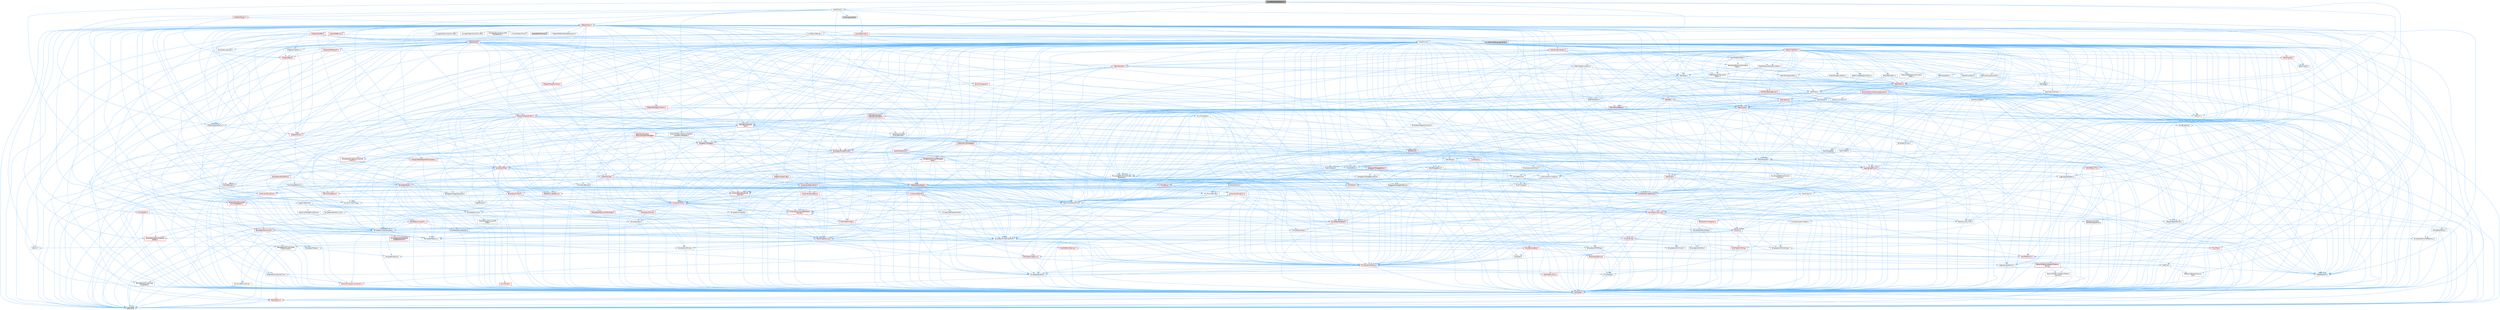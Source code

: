 digraph "CurveEditorSnapMetrics.h"
{
 // INTERACTIVE_SVG=YES
 // LATEX_PDF_SIZE
  bgcolor="transparent";
  edge [fontname=Helvetica,fontsize=10,labelfontname=Helvetica,labelfontsize=10];
  node [fontname=Helvetica,fontsize=10,shape=box,height=0.2,width=0.4];
  Node1 [id="Node000001",label="CurveEditorSnapMetrics.h",height=0.2,width=0.4,color="gray40", fillcolor="grey60", style="filled", fontcolor="black",tooltip=" "];
  Node1 -> Node2 [id="edge1_Node000001_Node000002",color="steelblue1",style="solid",tooltip=" "];
  Node2 [id="Node000002",label="Algo/MinElement.h",height=0.2,width=0.4,color="grey40", fillcolor="white", style="filled",URL="$df/d9c/MinElement_8h.html",tooltip=" "];
  Node2 -> Node3 [id="edge2_Node000002_Node000003",color="steelblue1",style="solid",tooltip=" "];
  Node3 [id="Node000003",label="Algo/Impl/RangePointerType.h",height=0.2,width=0.4,color="grey40", fillcolor="white", style="filled",URL="$d1/de4/RangePointerType_8h.html",tooltip=" "];
  Node3 -> Node4 [id="edge3_Node000003_Node000004",color="steelblue1",style="solid",tooltip=" "];
  Node4 [id="Node000004",label="Templates/UnrealTemplate.h",height=0.2,width=0.4,color="grey40", fillcolor="white", style="filled",URL="$d4/d24/UnrealTemplate_8h.html",tooltip=" "];
  Node4 -> Node5 [id="edge4_Node000004_Node000005",color="steelblue1",style="solid",tooltip=" "];
  Node5 [id="Node000005",label="CoreTypes.h",height=0.2,width=0.4,color="red", fillcolor="#FFF0F0", style="filled",URL="$dc/dec/CoreTypes_8h.html",tooltip=" "];
  Node5 -> Node6 [id="edge5_Node000005_Node000006",color="steelblue1",style="solid",tooltip=" "];
  Node6 [id="Node000006",label="HAL/Platform.h",height=0.2,width=0.4,color="red", fillcolor="#FFF0F0", style="filled",URL="$d9/dd0/Platform_8h.html",tooltip=" "];
  Node6 -> Node9 [id="edge6_Node000006_Node000009",color="steelblue1",style="solid",tooltip=" "];
  Node9 [id="Node000009",label="type_traits",height=0.2,width=0.4,color="grey60", fillcolor="#E0E0E0", style="filled",tooltip=" "];
  Node4 -> Node19 [id="edge7_Node000004_Node000019",color="steelblue1",style="solid",tooltip=" "];
  Node19 [id="Node000019",label="Templates/IsPointer.h",height=0.2,width=0.4,color="grey40", fillcolor="white", style="filled",URL="$d7/d05/IsPointer_8h.html",tooltip=" "];
  Node19 -> Node5 [id="edge8_Node000019_Node000005",color="steelblue1",style="solid",tooltip=" "];
  Node4 -> Node20 [id="edge9_Node000004_Node000020",color="steelblue1",style="solid",tooltip=" "];
  Node20 [id="Node000020",label="HAL/UnrealMemory.h",height=0.2,width=0.4,color="red", fillcolor="#FFF0F0", style="filled",URL="$d9/d96/UnrealMemory_8h.html",tooltip=" "];
  Node20 -> Node5 [id="edge10_Node000020_Node000005",color="steelblue1",style="solid",tooltip=" "];
  Node20 -> Node33 [id="edge11_Node000020_Node000033",color="steelblue1",style="solid",tooltip=" "];
  Node33 [id="Node000033",label="HAL/MemoryBase.h",height=0.2,width=0.4,color="red", fillcolor="#FFF0F0", style="filled",URL="$d6/d9f/MemoryBase_8h.html",tooltip=" "];
  Node33 -> Node5 [id="edge12_Node000033_Node000005",color="steelblue1",style="solid",tooltip=" "];
  Node33 -> Node34 [id="edge13_Node000033_Node000034",color="steelblue1",style="solid",tooltip=" "];
  Node34 [id="Node000034",label="HAL/PlatformAtomics.h",height=0.2,width=0.4,color="red", fillcolor="#FFF0F0", style="filled",URL="$d3/d36/PlatformAtomics_8h.html",tooltip=" "];
  Node34 -> Node5 [id="edge14_Node000034_Node000005",color="steelblue1",style="solid",tooltip=" "];
  Node33 -> Node37 [id="edge15_Node000033_Node000037",color="steelblue1",style="solid",tooltip=" "];
  Node37 [id="Node000037",label="HAL/PlatformCrt.h",height=0.2,width=0.4,color="red", fillcolor="#FFF0F0", style="filled",URL="$d8/d75/PlatformCrt_8h.html",tooltip=" "];
  Node33 -> Node45 [id="edge16_Node000033_Node000045",color="steelblue1",style="solid",tooltip=" "];
  Node45 [id="Node000045",label="Misc/Exec.h",height=0.2,width=0.4,color="grey40", fillcolor="white", style="filled",URL="$de/ddb/Exec_8h.html",tooltip=" "];
  Node45 -> Node5 [id="edge17_Node000045_Node000005",color="steelblue1",style="solid",tooltip=" "];
  Node45 -> Node46 [id="edge18_Node000045_Node000046",color="steelblue1",style="solid",tooltip=" "];
  Node46 [id="Node000046",label="Misc/AssertionMacros.h",height=0.2,width=0.4,color="red", fillcolor="#FFF0F0", style="filled",URL="$d0/dfa/AssertionMacros_8h.html",tooltip=" "];
  Node46 -> Node5 [id="edge19_Node000046_Node000005",color="steelblue1",style="solid",tooltip=" "];
  Node46 -> Node6 [id="edge20_Node000046_Node000006",color="steelblue1",style="solid",tooltip=" "];
  Node46 -> Node47 [id="edge21_Node000046_Node000047",color="steelblue1",style="solid",tooltip=" "];
  Node47 [id="Node000047",label="HAL/PlatformMisc.h",height=0.2,width=0.4,color="red", fillcolor="#FFF0F0", style="filled",URL="$d0/df5/PlatformMisc_8h.html",tooltip=" "];
  Node47 -> Node5 [id="edge22_Node000047_Node000005",color="steelblue1",style="solid",tooltip=" "];
  Node46 -> Node63 [id="edge23_Node000046_Node000063",color="steelblue1",style="solid",tooltip=" "];
  Node63 [id="Node000063",label="Templates/EnableIf.h",height=0.2,width=0.4,color="grey40", fillcolor="white", style="filled",URL="$d7/d60/EnableIf_8h.html",tooltip=" "];
  Node63 -> Node5 [id="edge24_Node000063_Node000005",color="steelblue1",style="solid",tooltip=" "];
  Node46 -> Node69 [id="edge25_Node000046_Node000069",color="steelblue1",style="solid",tooltip=" "];
  Node69 [id="Node000069",label="Misc/VarArgs.h",height=0.2,width=0.4,color="grey40", fillcolor="white", style="filled",URL="$d5/d6f/VarArgs_8h.html",tooltip=" "];
  Node69 -> Node5 [id="edge26_Node000069_Node000005",color="steelblue1",style="solid",tooltip=" "];
  Node33 -> Node77 [id="edge27_Node000033_Node000077",color="steelblue1",style="solid",tooltip=" "];
  Node77 [id="Node000077",label="Misc/OutputDevice.h",height=0.2,width=0.4,color="red", fillcolor="#FFF0F0", style="filled",URL="$d7/d32/OutputDevice_8h.html",tooltip=" "];
  Node77 -> Node22 [id="edge28_Node000077_Node000022",color="steelblue1",style="solid",tooltip=" "];
  Node22 [id="Node000022",label="CoreFwd.h",height=0.2,width=0.4,color="grey40", fillcolor="white", style="filled",URL="$d1/d1e/CoreFwd_8h.html",tooltip=" "];
  Node22 -> Node5 [id="edge29_Node000022_Node000005",color="steelblue1",style="solid",tooltip=" "];
  Node22 -> Node23 [id="edge30_Node000022_Node000023",color="steelblue1",style="solid",tooltip=" "];
  Node23 [id="Node000023",label="Containers/ContainersFwd.h",height=0.2,width=0.4,color="grey40", fillcolor="white", style="filled",URL="$d4/d0a/ContainersFwd_8h.html",tooltip=" "];
  Node23 -> Node6 [id="edge31_Node000023_Node000006",color="steelblue1",style="solid",tooltip=" "];
  Node23 -> Node5 [id="edge32_Node000023_Node000005",color="steelblue1",style="solid",tooltip=" "];
  Node23 -> Node24 [id="edge33_Node000023_Node000024",color="steelblue1",style="solid",tooltip=" "];
  Node24 [id="Node000024",label="Traits/IsContiguousContainer.h",height=0.2,width=0.4,color="red", fillcolor="#FFF0F0", style="filled",URL="$d5/d3c/IsContiguousContainer_8h.html",tooltip=" "];
  Node24 -> Node5 [id="edge34_Node000024_Node000005",color="steelblue1",style="solid",tooltip=" "];
  Node22 -> Node27 [id="edge35_Node000022_Node000027",color="steelblue1",style="solid",tooltip=" "];
  Node27 [id="Node000027",label="Math/MathFwd.h",height=0.2,width=0.4,color="grey40", fillcolor="white", style="filled",URL="$d2/d10/MathFwd_8h.html",tooltip=" "];
  Node27 -> Node6 [id="edge36_Node000027_Node000006",color="steelblue1",style="solid",tooltip=" "];
  Node22 -> Node28 [id="edge37_Node000022_Node000028",color="steelblue1",style="solid",tooltip=" "];
  Node28 [id="Node000028",label="UObject/UObjectHierarchy\lFwd.h",height=0.2,width=0.4,color="grey40", fillcolor="white", style="filled",URL="$d3/d13/UObjectHierarchyFwd_8h.html",tooltip=" "];
  Node77 -> Node5 [id="edge38_Node000077_Node000005",color="steelblue1",style="solid",tooltip=" "];
  Node77 -> Node78 [id="edge39_Node000077_Node000078",color="steelblue1",style="solid",tooltip=" "];
  Node78 [id="Node000078",label="Logging/LogVerbosity.h",height=0.2,width=0.4,color="grey40", fillcolor="white", style="filled",URL="$d2/d8f/LogVerbosity_8h.html",tooltip=" "];
  Node78 -> Node5 [id="edge40_Node000078_Node000005",color="steelblue1",style="solid",tooltip=" "];
  Node77 -> Node69 [id="edge41_Node000077_Node000069",color="steelblue1",style="solid",tooltip=" "];
  Node20 -> Node88 [id="edge42_Node000020_Node000088",color="steelblue1",style="solid",tooltip=" "];
  Node88 [id="Node000088",label="HAL/PlatformMemory.h",height=0.2,width=0.4,color="red", fillcolor="#FFF0F0", style="filled",URL="$de/d68/PlatformMemory_8h.html",tooltip=" "];
  Node88 -> Node5 [id="edge43_Node000088_Node000005",color="steelblue1",style="solid",tooltip=" "];
  Node20 -> Node19 [id="edge44_Node000020_Node000019",color="steelblue1",style="solid",tooltip=" "];
  Node4 -> Node91 [id="edge45_Node000004_Node000091",color="steelblue1",style="solid",tooltip=" "];
  Node91 [id="Node000091",label="Templates/CopyQualifiers\lAndRefsFromTo.h",height=0.2,width=0.4,color="red", fillcolor="#FFF0F0", style="filled",URL="$d3/db3/CopyQualifiersAndRefsFromTo_8h.html",tooltip=" "];
  Node4 -> Node93 [id="edge46_Node000004_Node000093",color="steelblue1",style="solid",tooltip=" "];
  Node93 [id="Node000093",label="Templates/UnrealTypeTraits.h",height=0.2,width=0.4,color="grey40", fillcolor="white", style="filled",URL="$d2/d2d/UnrealTypeTraits_8h.html",tooltip=" "];
  Node93 -> Node5 [id="edge47_Node000093_Node000005",color="steelblue1",style="solid",tooltip=" "];
  Node93 -> Node19 [id="edge48_Node000093_Node000019",color="steelblue1",style="solid",tooltip=" "];
  Node93 -> Node46 [id="edge49_Node000093_Node000046",color="steelblue1",style="solid",tooltip=" "];
  Node93 -> Node84 [id="edge50_Node000093_Node000084",color="steelblue1",style="solid",tooltip=" "];
  Node84 [id="Node000084",label="Templates/AndOrNot.h",height=0.2,width=0.4,color="grey40", fillcolor="white", style="filled",URL="$db/d0a/AndOrNot_8h.html",tooltip=" "];
  Node84 -> Node5 [id="edge51_Node000084_Node000005",color="steelblue1",style="solid",tooltip=" "];
  Node93 -> Node63 [id="edge52_Node000093_Node000063",color="steelblue1",style="solid",tooltip=" "];
  Node93 -> Node94 [id="edge53_Node000093_Node000094",color="steelblue1",style="solid",tooltip=" "];
  Node94 [id="Node000094",label="Templates/IsArithmetic.h",height=0.2,width=0.4,color="grey40", fillcolor="white", style="filled",URL="$d2/d5d/IsArithmetic_8h.html",tooltip=" "];
  Node94 -> Node5 [id="edge54_Node000094_Node000005",color="steelblue1",style="solid",tooltip=" "];
  Node93 -> Node66 [id="edge55_Node000093_Node000066",color="steelblue1",style="solid",tooltip=" "];
  Node66 [id="Node000066",label="IsEnum.h",height=0.2,width=0.4,color="grey40", fillcolor="white", style="filled",URL="$d4/de5/IsEnum_8h.html",tooltip=" "];
  Node93 -> Node95 [id="edge56_Node000093_Node000095",color="steelblue1",style="solid",tooltip=" "];
  Node95 [id="Node000095",label="Templates/Models.h",height=0.2,width=0.4,color="grey40", fillcolor="white", style="filled",URL="$d3/d0c/Models_8h.html",tooltip=" "];
  Node95 -> Node72 [id="edge57_Node000095_Node000072",color="steelblue1",style="solid",tooltip=" "];
  Node72 [id="Node000072",label="Templates/Identity.h",height=0.2,width=0.4,color="grey40", fillcolor="white", style="filled",URL="$d0/dd5/Identity_8h.html",tooltip=" "];
  Node93 -> Node96 [id="edge58_Node000093_Node000096",color="steelblue1",style="solid",tooltip=" "];
  Node96 [id="Node000096",label="Templates/IsPODType.h",height=0.2,width=0.4,color="grey40", fillcolor="white", style="filled",URL="$d7/db1/IsPODType_8h.html",tooltip=" "];
  Node96 -> Node5 [id="edge59_Node000096_Node000005",color="steelblue1",style="solid",tooltip=" "];
  Node93 -> Node97 [id="edge60_Node000093_Node000097",color="steelblue1",style="solid",tooltip=" "];
  Node97 [id="Node000097",label="Templates/IsUECoreType.h",height=0.2,width=0.4,color="grey40", fillcolor="white", style="filled",URL="$d1/db8/IsUECoreType_8h.html",tooltip=" "];
  Node97 -> Node5 [id="edge61_Node000097_Node000005",color="steelblue1",style="solid",tooltip=" "];
  Node97 -> Node9 [id="edge62_Node000097_Node000009",color="steelblue1",style="solid",tooltip=" "];
  Node93 -> Node85 [id="edge63_Node000093_Node000085",color="steelblue1",style="solid",tooltip=" "];
  Node85 [id="Node000085",label="Templates/IsTriviallyCopy\lConstructible.h",height=0.2,width=0.4,color="grey40", fillcolor="white", style="filled",URL="$d3/d78/IsTriviallyCopyConstructible_8h.html",tooltip=" "];
  Node85 -> Node5 [id="edge64_Node000085_Node000005",color="steelblue1",style="solid",tooltip=" "];
  Node85 -> Node9 [id="edge65_Node000085_Node000009",color="steelblue1",style="solid",tooltip=" "];
  Node4 -> Node98 [id="edge66_Node000004_Node000098",color="steelblue1",style="solid",tooltip=" "];
  Node98 [id="Node000098",label="Templates/RemoveReference.h",height=0.2,width=0.4,color="grey40", fillcolor="white", style="filled",URL="$da/dbe/RemoveReference_8h.html",tooltip=" "];
  Node98 -> Node5 [id="edge67_Node000098_Node000005",color="steelblue1",style="solid",tooltip=" "];
  Node4 -> Node71 [id="edge68_Node000004_Node000071",color="steelblue1",style="solid",tooltip=" "];
  Node71 [id="Node000071",label="Templates/Requires.h",height=0.2,width=0.4,color="grey40", fillcolor="white", style="filled",URL="$dc/d96/Requires_8h.html",tooltip=" "];
  Node71 -> Node63 [id="edge69_Node000071_Node000063",color="steelblue1",style="solid",tooltip=" "];
  Node71 -> Node9 [id="edge70_Node000071_Node000009",color="steelblue1",style="solid",tooltip=" "];
  Node4 -> Node99 [id="edge71_Node000004_Node000099",color="steelblue1",style="solid",tooltip=" "];
  Node99 [id="Node000099",label="Templates/TypeCompatible\lBytes.h",height=0.2,width=0.4,color="red", fillcolor="#FFF0F0", style="filled",URL="$df/d0a/TypeCompatibleBytes_8h.html",tooltip=" "];
  Node99 -> Node5 [id="edge72_Node000099_Node000005",color="steelblue1",style="solid",tooltip=" "];
  Node99 -> Node9 [id="edge73_Node000099_Node000009",color="steelblue1",style="solid",tooltip=" "];
  Node4 -> Node72 [id="edge74_Node000004_Node000072",color="steelblue1",style="solid",tooltip=" "];
  Node4 -> Node24 [id="edge75_Node000004_Node000024",color="steelblue1",style="solid",tooltip=" "];
  Node4 -> Node100 [id="edge76_Node000004_Node000100",color="steelblue1",style="solid",tooltip=" "];
  Node100 [id="Node000100",label="Traits/UseBitwiseSwap.h",height=0.2,width=0.4,color="grey40", fillcolor="white", style="filled",URL="$db/df3/UseBitwiseSwap_8h.html",tooltip=" "];
  Node100 -> Node5 [id="edge77_Node000100_Node000005",color="steelblue1",style="solid",tooltip=" "];
  Node100 -> Node9 [id="edge78_Node000100_Node000009",color="steelblue1",style="solid",tooltip=" "];
  Node4 -> Node9 [id="edge79_Node000004_Node000009",color="steelblue1",style="solid",tooltip=" "];
  Node2 -> Node101 [id="edge80_Node000002_Node000101",color="steelblue1",style="solid",tooltip=" "];
  Node101 [id="Node000101",label="Templates/IdentityFunctor.h",height=0.2,width=0.4,color="grey40", fillcolor="white", style="filled",URL="$d7/d2e/IdentityFunctor_8h.html",tooltip=" "];
  Node101 -> Node6 [id="edge81_Node000101_Node000006",color="steelblue1",style="solid",tooltip=" "];
  Node2 -> Node102 [id="edge82_Node000002_Node000102",color="steelblue1",style="solid",tooltip=" "];
  Node102 [id="Node000102",label="Templates/Invoke.h",height=0.2,width=0.4,color="grey40", fillcolor="white", style="filled",URL="$d7/deb/Invoke_8h.html",tooltip=" "];
  Node102 -> Node5 [id="edge83_Node000102_Node000005",color="steelblue1",style="solid",tooltip=" "];
  Node102 -> Node103 [id="edge84_Node000102_Node000103",color="steelblue1",style="solid",tooltip=" "];
  Node103 [id="Node000103",label="Traits/MemberFunctionPtr\lOuter.h",height=0.2,width=0.4,color="grey40", fillcolor="white", style="filled",URL="$db/da7/MemberFunctionPtrOuter_8h.html",tooltip=" "];
  Node102 -> Node4 [id="edge85_Node000102_Node000004",color="steelblue1",style="solid",tooltip=" "];
  Node102 -> Node9 [id="edge86_Node000102_Node000009",color="steelblue1",style="solid",tooltip=" "];
  Node2 -> Node104 [id="edge87_Node000002_Node000104",color="steelblue1",style="solid",tooltip=" "];
  Node104 [id="Node000104",label="Templates/Less.h",height=0.2,width=0.4,color="grey40", fillcolor="white", style="filled",URL="$de/dc8/Less_8h.html",tooltip=" "];
  Node104 -> Node5 [id="edge88_Node000104_Node000005",color="steelblue1",style="solid",tooltip=" "];
  Node104 -> Node4 [id="edge89_Node000104_Node000004",color="steelblue1",style="solid",tooltip=" "];
  Node2 -> Node4 [id="edge90_Node000002_Node000004",color="steelblue1",style="solid",tooltip=" "];
  Node1 -> Node105 [id="edge91_Node000001_Node000105",color="steelblue1",style="solid",tooltip=" "];
  Node105 [id="Node000105",label="Input/Events.h",height=0.2,width=0.4,color="grey40", fillcolor="white", style="filled",URL="$d0/dbb/Events_8h.html",tooltip=" "];
  Node105 -> Node106 [id="edge92_Node000105_Node000106",color="steelblue1",style="solid",tooltip=" "];
  Node106 [id="Node000106",label="CoreMinimal.h",height=0.2,width=0.4,color="grey40", fillcolor="white", style="filled",URL="$d7/d67/CoreMinimal_8h.html",tooltip=" "];
  Node106 -> Node5 [id="edge93_Node000106_Node000005",color="steelblue1",style="solid",tooltip=" "];
  Node106 -> Node22 [id="edge94_Node000106_Node000022",color="steelblue1",style="solid",tooltip=" "];
  Node106 -> Node28 [id="edge95_Node000106_Node000028",color="steelblue1",style="solid",tooltip=" "];
  Node106 -> Node23 [id="edge96_Node000106_Node000023",color="steelblue1",style="solid",tooltip=" "];
  Node106 -> Node69 [id="edge97_Node000106_Node000069",color="steelblue1",style="solid",tooltip=" "];
  Node106 -> Node78 [id="edge98_Node000106_Node000078",color="steelblue1",style="solid",tooltip=" "];
  Node106 -> Node77 [id="edge99_Node000106_Node000077",color="steelblue1",style="solid",tooltip=" "];
  Node106 -> Node37 [id="edge100_Node000106_Node000037",color="steelblue1",style="solid",tooltip=" "];
  Node106 -> Node47 [id="edge101_Node000106_Node000047",color="steelblue1",style="solid",tooltip=" "];
  Node106 -> Node46 [id="edge102_Node000106_Node000046",color="steelblue1",style="solid",tooltip=" "];
  Node106 -> Node19 [id="edge103_Node000106_Node000019",color="steelblue1",style="solid",tooltip=" "];
  Node106 -> Node88 [id="edge104_Node000106_Node000088",color="steelblue1",style="solid",tooltip=" "];
  Node106 -> Node34 [id="edge105_Node000106_Node000034",color="steelblue1",style="solid",tooltip=" "];
  Node106 -> Node45 [id="edge106_Node000106_Node000045",color="steelblue1",style="solid",tooltip=" "];
  Node106 -> Node33 [id="edge107_Node000106_Node000033",color="steelblue1",style="solid",tooltip=" "];
  Node106 -> Node20 [id="edge108_Node000106_Node000020",color="steelblue1",style="solid",tooltip=" "];
  Node106 -> Node94 [id="edge109_Node000106_Node000094",color="steelblue1",style="solid",tooltip=" "];
  Node106 -> Node84 [id="edge110_Node000106_Node000084",color="steelblue1",style="solid",tooltip=" "];
  Node106 -> Node96 [id="edge111_Node000106_Node000096",color="steelblue1",style="solid",tooltip=" "];
  Node106 -> Node97 [id="edge112_Node000106_Node000097",color="steelblue1",style="solid",tooltip=" "];
  Node106 -> Node85 [id="edge113_Node000106_Node000085",color="steelblue1",style="solid",tooltip=" "];
  Node106 -> Node93 [id="edge114_Node000106_Node000093",color="steelblue1",style="solid",tooltip=" "];
  Node106 -> Node63 [id="edge115_Node000106_Node000063",color="steelblue1",style="solid",tooltip=" "];
  Node106 -> Node98 [id="edge116_Node000106_Node000098",color="steelblue1",style="solid",tooltip=" "];
  Node106 -> Node107 [id="edge117_Node000106_Node000107",color="steelblue1",style="solid",tooltip=" "];
  Node107 [id="Node000107",label="Templates/IntegralConstant.h",height=0.2,width=0.4,color="grey40", fillcolor="white", style="filled",URL="$db/d1b/IntegralConstant_8h.html",tooltip=" "];
  Node107 -> Node5 [id="edge118_Node000107_Node000005",color="steelblue1",style="solid",tooltip=" "];
  Node106 -> Node108 [id="edge119_Node000106_Node000108",color="steelblue1",style="solid",tooltip=" "];
  Node108 [id="Node000108",label="Templates/IsClass.h",height=0.2,width=0.4,color="grey40", fillcolor="white", style="filled",URL="$db/dcb/IsClass_8h.html",tooltip=" "];
  Node108 -> Node5 [id="edge120_Node000108_Node000005",color="steelblue1",style="solid",tooltip=" "];
  Node106 -> Node99 [id="edge121_Node000106_Node000099",color="steelblue1",style="solid",tooltip=" "];
  Node106 -> Node24 [id="edge122_Node000106_Node000024",color="steelblue1",style="solid",tooltip=" "];
  Node106 -> Node4 [id="edge123_Node000106_Node000004",color="steelblue1",style="solid",tooltip=" "];
  Node106 -> Node52 [id="edge124_Node000106_Node000052",color="steelblue1",style="solid",tooltip=" "];
  Node52 [id="Node000052",label="Math/NumericLimits.h",height=0.2,width=0.4,color="grey40", fillcolor="white", style="filled",URL="$df/d1b/NumericLimits_8h.html",tooltip=" "];
  Node52 -> Node5 [id="edge125_Node000052_Node000005",color="steelblue1",style="solid",tooltip=" "];
  Node106 -> Node109 [id="edge126_Node000106_Node000109",color="steelblue1",style="solid",tooltip=" "];
  Node109 [id="Node000109",label="HAL/PlatformMath.h",height=0.2,width=0.4,color="red", fillcolor="#FFF0F0", style="filled",URL="$dc/d53/PlatformMath_8h.html",tooltip=" "];
  Node109 -> Node5 [id="edge127_Node000109_Node000005",color="steelblue1",style="solid",tooltip=" "];
  Node106 -> Node86 [id="edge128_Node000106_Node000086",color="steelblue1",style="solid",tooltip=" "];
  Node86 [id="Node000086",label="Templates/IsTriviallyCopy\lAssignable.h",height=0.2,width=0.4,color="grey40", fillcolor="white", style="filled",URL="$d2/df2/IsTriviallyCopyAssignable_8h.html",tooltip=" "];
  Node86 -> Node5 [id="edge129_Node000086_Node000005",color="steelblue1",style="solid",tooltip=" "];
  Node86 -> Node9 [id="edge130_Node000086_Node000009",color="steelblue1",style="solid",tooltip=" "];
  Node106 -> Node117 [id="edge131_Node000106_Node000117",color="steelblue1",style="solid",tooltip=" "];
  Node117 [id="Node000117",label="Templates/MemoryOps.h",height=0.2,width=0.4,color="red", fillcolor="#FFF0F0", style="filled",URL="$db/dea/MemoryOps_8h.html",tooltip=" "];
  Node117 -> Node5 [id="edge132_Node000117_Node000005",color="steelblue1",style="solid",tooltip=" "];
  Node117 -> Node20 [id="edge133_Node000117_Node000020",color="steelblue1",style="solid",tooltip=" "];
  Node117 -> Node86 [id="edge134_Node000117_Node000086",color="steelblue1",style="solid",tooltip=" "];
  Node117 -> Node85 [id="edge135_Node000117_Node000085",color="steelblue1",style="solid",tooltip=" "];
  Node117 -> Node71 [id="edge136_Node000117_Node000071",color="steelblue1",style="solid",tooltip=" "];
  Node117 -> Node93 [id="edge137_Node000117_Node000093",color="steelblue1",style="solid",tooltip=" "];
  Node117 -> Node100 [id="edge138_Node000117_Node000100",color="steelblue1",style="solid",tooltip=" "];
  Node117 -> Node9 [id="edge139_Node000117_Node000009",color="steelblue1",style="solid",tooltip=" "];
  Node106 -> Node118 [id="edge140_Node000106_Node000118",color="steelblue1",style="solid",tooltip=" "];
  Node118 [id="Node000118",label="Containers/ContainerAllocation\lPolicies.h",height=0.2,width=0.4,color="red", fillcolor="#FFF0F0", style="filled",URL="$d7/dff/ContainerAllocationPolicies_8h.html",tooltip=" "];
  Node118 -> Node5 [id="edge141_Node000118_Node000005",color="steelblue1",style="solid",tooltip=" "];
  Node118 -> Node118 [id="edge142_Node000118_Node000118",color="steelblue1",style="solid",tooltip=" "];
  Node118 -> Node109 [id="edge143_Node000118_Node000109",color="steelblue1",style="solid",tooltip=" "];
  Node118 -> Node20 [id="edge144_Node000118_Node000020",color="steelblue1",style="solid",tooltip=" "];
  Node118 -> Node52 [id="edge145_Node000118_Node000052",color="steelblue1",style="solid",tooltip=" "];
  Node118 -> Node46 [id="edge146_Node000118_Node000046",color="steelblue1",style="solid",tooltip=" "];
  Node118 -> Node117 [id="edge147_Node000118_Node000117",color="steelblue1",style="solid",tooltip=" "];
  Node118 -> Node99 [id="edge148_Node000118_Node000099",color="steelblue1",style="solid",tooltip=" "];
  Node118 -> Node9 [id="edge149_Node000118_Node000009",color="steelblue1",style="solid",tooltip=" "];
  Node106 -> Node121 [id="edge150_Node000106_Node000121",color="steelblue1",style="solid",tooltip=" "];
  Node121 [id="Node000121",label="Templates/IsEnumClass.h",height=0.2,width=0.4,color="grey40", fillcolor="white", style="filled",URL="$d7/d15/IsEnumClass_8h.html",tooltip=" "];
  Node121 -> Node5 [id="edge151_Node000121_Node000005",color="steelblue1",style="solid",tooltip=" "];
  Node121 -> Node84 [id="edge152_Node000121_Node000084",color="steelblue1",style="solid",tooltip=" "];
  Node106 -> Node122 [id="edge153_Node000106_Node000122",color="steelblue1",style="solid",tooltip=" "];
  Node122 [id="Node000122",label="HAL/PlatformProperties.h",height=0.2,width=0.4,color="red", fillcolor="#FFF0F0", style="filled",URL="$d9/db0/PlatformProperties_8h.html",tooltip=" "];
  Node122 -> Node5 [id="edge154_Node000122_Node000005",color="steelblue1",style="solid",tooltip=" "];
  Node106 -> Node125 [id="edge155_Node000106_Node000125",color="steelblue1",style="solid",tooltip=" "];
  Node125 [id="Node000125",label="Misc/EngineVersionBase.h",height=0.2,width=0.4,color="grey40", fillcolor="white", style="filled",URL="$d5/d2b/EngineVersionBase_8h.html",tooltip=" "];
  Node125 -> Node5 [id="edge156_Node000125_Node000005",color="steelblue1",style="solid",tooltip=" "];
  Node106 -> Node126 [id="edge157_Node000106_Node000126",color="steelblue1",style="solid",tooltip=" "];
  Node126 [id="Node000126",label="Internationalization\l/TextNamespaceFwd.h",height=0.2,width=0.4,color="grey40", fillcolor="white", style="filled",URL="$d8/d97/TextNamespaceFwd_8h.html",tooltip=" "];
  Node126 -> Node5 [id="edge158_Node000126_Node000005",color="steelblue1",style="solid",tooltip=" "];
  Node106 -> Node127 [id="edge159_Node000106_Node000127",color="steelblue1",style="solid",tooltip=" "];
  Node127 [id="Node000127",label="Serialization/Archive.h",height=0.2,width=0.4,color="red", fillcolor="#FFF0F0", style="filled",URL="$d7/d3b/Archive_8h.html",tooltip=" "];
  Node127 -> Node22 [id="edge160_Node000127_Node000022",color="steelblue1",style="solid",tooltip=" "];
  Node127 -> Node5 [id="edge161_Node000127_Node000005",color="steelblue1",style="solid",tooltip=" "];
  Node127 -> Node122 [id="edge162_Node000127_Node000122",color="steelblue1",style="solid",tooltip=" "];
  Node127 -> Node126 [id="edge163_Node000127_Node000126",color="steelblue1",style="solid",tooltip=" "];
  Node127 -> Node27 [id="edge164_Node000127_Node000027",color="steelblue1",style="solid",tooltip=" "];
  Node127 -> Node46 [id="edge165_Node000127_Node000046",color="steelblue1",style="solid",tooltip=" "];
  Node127 -> Node125 [id="edge166_Node000127_Node000125",color="steelblue1",style="solid",tooltip=" "];
  Node127 -> Node69 [id="edge167_Node000127_Node000069",color="steelblue1",style="solid",tooltip=" "];
  Node127 -> Node63 [id="edge168_Node000127_Node000063",color="steelblue1",style="solid",tooltip=" "];
  Node127 -> Node121 [id="edge169_Node000127_Node000121",color="steelblue1",style="solid",tooltip=" "];
  Node127 -> Node4 [id="edge170_Node000127_Node000004",color="steelblue1",style="solid",tooltip=" "];
  Node127 -> Node130 [id="edge171_Node000127_Node000130",color="steelblue1",style="solid",tooltip=" "];
  Node130 [id="Node000130",label="UObject/ObjectVersion.h",height=0.2,width=0.4,color="grey40", fillcolor="white", style="filled",URL="$da/d63/ObjectVersion_8h.html",tooltip=" "];
  Node130 -> Node5 [id="edge172_Node000130_Node000005",color="steelblue1",style="solid",tooltip=" "];
  Node106 -> Node104 [id="edge173_Node000106_Node000104",color="steelblue1",style="solid",tooltip=" "];
  Node106 -> Node131 [id="edge174_Node000106_Node000131",color="steelblue1",style="solid",tooltip=" "];
  Node131 [id="Node000131",label="Templates/Sorting.h",height=0.2,width=0.4,color="red", fillcolor="#FFF0F0", style="filled",URL="$d3/d9e/Sorting_8h.html",tooltip=" "];
  Node131 -> Node5 [id="edge175_Node000131_Node000005",color="steelblue1",style="solid",tooltip=" "];
  Node131 -> Node109 [id="edge176_Node000131_Node000109",color="steelblue1",style="solid",tooltip=" "];
  Node131 -> Node104 [id="edge177_Node000131_Node000104",color="steelblue1",style="solid",tooltip=" "];
  Node106 -> Node139 [id="edge178_Node000106_Node000139",color="steelblue1",style="solid",tooltip=" "];
  Node139 [id="Node000139",label="Misc/Char.h",height=0.2,width=0.4,color="red", fillcolor="#FFF0F0", style="filled",URL="$d0/d58/Char_8h.html",tooltip=" "];
  Node139 -> Node5 [id="edge179_Node000139_Node000005",color="steelblue1",style="solid",tooltip=" "];
  Node139 -> Node9 [id="edge180_Node000139_Node000009",color="steelblue1",style="solid",tooltip=" "];
  Node106 -> Node142 [id="edge181_Node000106_Node000142",color="steelblue1",style="solid",tooltip=" "];
  Node142 [id="Node000142",label="GenericPlatform/GenericPlatform\lStricmp.h",height=0.2,width=0.4,color="grey40", fillcolor="white", style="filled",URL="$d2/d86/GenericPlatformStricmp_8h.html",tooltip=" "];
  Node142 -> Node5 [id="edge182_Node000142_Node000005",color="steelblue1",style="solid",tooltip=" "];
  Node106 -> Node143 [id="edge183_Node000106_Node000143",color="steelblue1",style="solid",tooltip=" "];
  Node143 [id="Node000143",label="GenericPlatform/GenericPlatform\lString.h",height=0.2,width=0.4,color="red", fillcolor="#FFF0F0", style="filled",URL="$dd/d20/GenericPlatformString_8h.html",tooltip=" "];
  Node143 -> Node5 [id="edge184_Node000143_Node000005",color="steelblue1",style="solid",tooltip=" "];
  Node143 -> Node142 [id="edge185_Node000143_Node000142",color="steelblue1",style="solid",tooltip=" "];
  Node143 -> Node63 [id="edge186_Node000143_Node000063",color="steelblue1",style="solid",tooltip=" "];
  Node143 -> Node9 [id="edge187_Node000143_Node000009",color="steelblue1",style="solid",tooltip=" "];
  Node106 -> Node29 [id="edge188_Node000106_Node000029",color="steelblue1",style="solid",tooltip=" "];
  Node29 [id="Node000029",label="HAL/PlatformString.h",height=0.2,width=0.4,color="red", fillcolor="#FFF0F0", style="filled",URL="$db/db5/PlatformString_8h.html",tooltip=" "];
  Node29 -> Node5 [id="edge189_Node000029_Node000005",color="steelblue1",style="solid",tooltip=" "];
  Node106 -> Node146 [id="edge190_Node000106_Node000146",color="steelblue1",style="solid",tooltip=" "];
  Node146 [id="Node000146",label="Misc/CString.h",height=0.2,width=0.4,color="red", fillcolor="#FFF0F0", style="filled",URL="$d2/d49/CString_8h.html",tooltip=" "];
  Node146 -> Node5 [id="edge191_Node000146_Node000005",color="steelblue1",style="solid",tooltip=" "];
  Node146 -> Node37 [id="edge192_Node000146_Node000037",color="steelblue1",style="solid",tooltip=" "];
  Node146 -> Node29 [id="edge193_Node000146_Node000029",color="steelblue1",style="solid",tooltip=" "];
  Node146 -> Node46 [id="edge194_Node000146_Node000046",color="steelblue1",style="solid",tooltip=" "];
  Node146 -> Node139 [id="edge195_Node000146_Node000139",color="steelblue1",style="solid",tooltip=" "];
  Node146 -> Node69 [id="edge196_Node000146_Node000069",color="steelblue1",style="solid",tooltip=" "];
  Node106 -> Node147 [id="edge197_Node000106_Node000147",color="steelblue1",style="solid",tooltip=" "];
  Node147 [id="Node000147",label="Misc/Crc.h",height=0.2,width=0.4,color="red", fillcolor="#FFF0F0", style="filled",URL="$d4/dd2/Crc_8h.html",tooltip=" "];
  Node147 -> Node5 [id="edge198_Node000147_Node000005",color="steelblue1",style="solid",tooltip=" "];
  Node147 -> Node29 [id="edge199_Node000147_Node000029",color="steelblue1",style="solid",tooltip=" "];
  Node147 -> Node46 [id="edge200_Node000147_Node000046",color="steelblue1",style="solid",tooltip=" "];
  Node147 -> Node146 [id="edge201_Node000147_Node000146",color="steelblue1",style="solid",tooltip=" "];
  Node147 -> Node139 [id="edge202_Node000147_Node000139",color="steelblue1",style="solid",tooltip=" "];
  Node147 -> Node93 [id="edge203_Node000147_Node000093",color="steelblue1",style="solid",tooltip=" "];
  Node106 -> Node138 [id="edge204_Node000106_Node000138",color="steelblue1",style="solid",tooltip=" "];
  Node138 [id="Node000138",label="Math/UnrealMathUtility.h",height=0.2,width=0.4,color="grey40", fillcolor="white", style="filled",URL="$db/db8/UnrealMathUtility_8h.html",tooltip=" "];
  Node138 -> Node5 [id="edge205_Node000138_Node000005",color="steelblue1",style="solid",tooltip=" "];
  Node138 -> Node46 [id="edge206_Node000138_Node000046",color="steelblue1",style="solid",tooltip=" "];
  Node138 -> Node109 [id="edge207_Node000138_Node000109",color="steelblue1",style="solid",tooltip=" "];
  Node138 -> Node27 [id="edge208_Node000138_Node000027",color="steelblue1",style="solid",tooltip=" "];
  Node138 -> Node72 [id="edge209_Node000138_Node000072",color="steelblue1",style="solid",tooltip=" "];
  Node138 -> Node71 [id="edge210_Node000138_Node000071",color="steelblue1",style="solid",tooltip=" "];
  Node106 -> Node148 [id="edge211_Node000106_Node000148",color="steelblue1",style="solid",tooltip=" "];
  Node148 [id="Node000148",label="Containers/UnrealString.h",height=0.2,width=0.4,color="red", fillcolor="#FFF0F0", style="filled",URL="$d5/dba/UnrealString_8h.html",tooltip=" "];
  Node106 -> Node152 [id="edge212_Node000106_Node000152",color="steelblue1",style="solid",tooltip=" "];
  Node152 [id="Node000152",label="Containers/Array.h",height=0.2,width=0.4,color="red", fillcolor="#FFF0F0", style="filled",URL="$df/dd0/Array_8h.html",tooltip=" "];
  Node152 -> Node5 [id="edge213_Node000152_Node000005",color="steelblue1",style="solid",tooltip=" "];
  Node152 -> Node46 [id="edge214_Node000152_Node000046",color="steelblue1",style="solid",tooltip=" "];
  Node152 -> Node20 [id="edge215_Node000152_Node000020",color="steelblue1",style="solid",tooltip=" "];
  Node152 -> Node93 [id="edge216_Node000152_Node000093",color="steelblue1",style="solid",tooltip=" "];
  Node152 -> Node4 [id="edge217_Node000152_Node000004",color="steelblue1",style="solid",tooltip=" "];
  Node152 -> Node118 [id="edge218_Node000152_Node000118",color="steelblue1",style="solid",tooltip=" "];
  Node152 -> Node127 [id="edge219_Node000152_Node000127",color="steelblue1",style="solid",tooltip=" "];
  Node152 -> Node173 [id="edge220_Node000152_Node000173",color="steelblue1",style="solid",tooltip=" "];
  Node173 [id="Node000173",label="Concepts/GetTypeHashable.h",height=0.2,width=0.4,color="grey40", fillcolor="white", style="filled",URL="$d3/da2/GetTypeHashable_8h.html",tooltip=" "];
  Node173 -> Node5 [id="edge221_Node000173_Node000005",color="steelblue1",style="solid",tooltip=" "];
  Node173 -> Node164 [id="edge222_Node000173_Node000164",color="steelblue1",style="solid",tooltip=" "];
  Node164 [id="Node000164",label="Templates/TypeHash.h",height=0.2,width=0.4,color="red", fillcolor="#FFF0F0", style="filled",URL="$d1/d62/TypeHash_8h.html",tooltip=" "];
  Node164 -> Node5 [id="edge223_Node000164_Node000005",color="steelblue1",style="solid",tooltip=" "];
  Node164 -> Node71 [id="edge224_Node000164_Node000071",color="steelblue1",style="solid",tooltip=" "];
  Node164 -> Node147 [id="edge225_Node000164_Node000147",color="steelblue1",style="solid",tooltip=" "];
  Node164 -> Node9 [id="edge226_Node000164_Node000009",color="steelblue1",style="solid",tooltip=" "];
  Node152 -> Node101 [id="edge227_Node000152_Node000101",color="steelblue1",style="solid",tooltip=" "];
  Node152 -> Node102 [id="edge228_Node000152_Node000102",color="steelblue1",style="solid",tooltip=" "];
  Node152 -> Node104 [id="edge229_Node000152_Node000104",color="steelblue1",style="solid",tooltip=" "];
  Node152 -> Node71 [id="edge230_Node000152_Node000071",color="steelblue1",style="solid",tooltip=" "];
  Node152 -> Node131 [id="edge231_Node000152_Node000131",color="steelblue1",style="solid",tooltip=" "];
  Node152 -> Node175 [id="edge232_Node000152_Node000175",color="steelblue1",style="solid",tooltip=" "];
  Node175 [id="Node000175",label="Templates/AlignmentTemplates.h",height=0.2,width=0.4,color="red", fillcolor="#FFF0F0", style="filled",URL="$dd/d32/AlignmentTemplates_8h.html",tooltip=" "];
  Node175 -> Node5 [id="edge233_Node000175_Node000005",color="steelblue1",style="solid",tooltip=" "];
  Node175 -> Node19 [id="edge234_Node000175_Node000019",color="steelblue1",style="solid",tooltip=" "];
  Node152 -> Node9 [id="edge235_Node000152_Node000009",color="steelblue1",style="solid",tooltip=" "];
  Node106 -> Node176 [id="edge236_Node000106_Node000176",color="steelblue1",style="solid",tooltip=" "];
  Node176 [id="Node000176",label="Misc/FrameNumber.h",height=0.2,width=0.4,color="grey40", fillcolor="white", style="filled",URL="$dd/dbd/FrameNumber_8h.html",tooltip=" "];
  Node176 -> Node5 [id="edge237_Node000176_Node000005",color="steelblue1",style="solid",tooltip=" "];
  Node176 -> Node52 [id="edge238_Node000176_Node000052",color="steelblue1",style="solid",tooltip=" "];
  Node176 -> Node138 [id="edge239_Node000176_Node000138",color="steelblue1",style="solid",tooltip=" "];
  Node176 -> Node63 [id="edge240_Node000176_Node000063",color="steelblue1",style="solid",tooltip=" "];
  Node176 -> Node93 [id="edge241_Node000176_Node000093",color="steelblue1",style="solid",tooltip=" "];
  Node106 -> Node177 [id="edge242_Node000106_Node000177",color="steelblue1",style="solid",tooltip=" "];
  Node177 [id="Node000177",label="Misc/Timespan.h",height=0.2,width=0.4,color="grey40", fillcolor="white", style="filled",URL="$da/dd9/Timespan_8h.html",tooltip=" "];
  Node177 -> Node5 [id="edge243_Node000177_Node000005",color="steelblue1",style="solid",tooltip=" "];
  Node177 -> Node178 [id="edge244_Node000177_Node000178",color="steelblue1",style="solid",tooltip=" "];
  Node178 [id="Node000178",label="Math/Interval.h",height=0.2,width=0.4,color="grey40", fillcolor="white", style="filled",URL="$d1/d55/Interval_8h.html",tooltip=" "];
  Node178 -> Node5 [id="edge245_Node000178_Node000005",color="steelblue1",style="solid",tooltip=" "];
  Node178 -> Node94 [id="edge246_Node000178_Node000094",color="steelblue1",style="solid",tooltip=" "];
  Node178 -> Node93 [id="edge247_Node000178_Node000093",color="steelblue1",style="solid",tooltip=" "];
  Node178 -> Node52 [id="edge248_Node000178_Node000052",color="steelblue1",style="solid",tooltip=" "];
  Node178 -> Node138 [id="edge249_Node000178_Node000138",color="steelblue1",style="solid",tooltip=" "];
  Node177 -> Node138 [id="edge250_Node000177_Node000138",color="steelblue1",style="solid",tooltip=" "];
  Node177 -> Node46 [id="edge251_Node000177_Node000046",color="steelblue1",style="solid",tooltip=" "];
  Node106 -> Node179 [id="edge252_Node000106_Node000179",color="steelblue1",style="solid",tooltip=" "];
  Node179 [id="Node000179",label="Containers/StringConv.h",height=0.2,width=0.4,color="red", fillcolor="#FFF0F0", style="filled",URL="$d3/ddf/StringConv_8h.html",tooltip=" "];
  Node179 -> Node5 [id="edge253_Node000179_Node000005",color="steelblue1",style="solid",tooltip=" "];
  Node179 -> Node46 [id="edge254_Node000179_Node000046",color="steelblue1",style="solid",tooltip=" "];
  Node179 -> Node118 [id="edge255_Node000179_Node000118",color="steelblue1",style="solid",tooltip=" "];
  Node179 -> Node152 [id="edge256_Node000179_Node000152",color="steelblue1",style="solid",tooltip=" "];
  Node179 -> Node146 [id="edge257_Node000179_Node000146",color="steelblue1",style="solid",tooltip=" "];
  Node179 -> Node180 [id="edge258_Node000179_Node000180",color="steelblue1",style="solid",tooltip=" "];
  Node180 [id="Node000180",label="Templates/IsArray.h",height=0.2,width=0.4,color="grey40", fillcolor="white", style="filled",URL="$d8/d8d/IsArray_8h.html",tooltip=" "];
  Node180 -> Node5 [id="edge259_Node000180_Node000005",color="steelblue1",style="solid",tooltip=" "];
  Node179 -> Node4 [id="edge260_Node000179_Node000004",color="steelblue1",style="solid",tooltip=" "];
  Node179 -> Node93 [id="edge261_Node000179_Node000093",color="steelblue1",style="solid",tooltip=" "];
  Node179 -> Node24 [id="edge262_Node000179_Node000024",color="steelblue1",style="solid",tooltip=" "];
  Node179 -> Node9 [id="edge263_Node000179_Node000009",color="steelblue1",style="solid",tooltip=" "];
  Node106 -> Node181 [id="edge264_Node000106_Node000181",color="steelblue1",style="solid",tooltip=" "];
  Node181 [id="Node000181",label="UObject/UnrealNames.h",height=0.2,width=0.4,color="red", fillcolor="#FFF0F0", style="filled",URL="$d8/db1/UnrealNames_8h.html",tooltip=" "];
  Node181 -> Node5 [id="edge265_Node000181_Node000005",color="steelblue1",style="solid",tooltip=" "];
  Node106 -> Node183 [id="edge266_Node000106_Node000183",color="steelblue1",style="solid",tooltip=" "];
  Node183 [id="Node000183",label="UObject/NameTypes.h",height=0.2,width=0.4,color="red", fillcolor="#FFF0F0", style="filled",URL="$d6/d35/NameTypes_8h.html",tooltip=" "];
  Node183 -> Node5 [id="edge267_Node000183_Node000005",color="steelblue1",style="solid",tooltip=" "];
  Node183 -> Node46 [id="edge268_Node000183_Node000046",color="steelblue1",style="solid",tooltip=" "];
  Node183 -> Node20 [id="edge269_Node000183_Node000020",color="steelblue1",style="solid",tooltip=" "];
  Node183 -> Node93 [id="edge270_Node000183_Node000093",color="steelblue1",style="solid",tooltip=" "];
  Node183 -> Node4 [id="edge271_Node000183_Node000004",color="steelblue1",style="solid",tooltip=" "];
  Node183 -> Node148 [id="edge272_Node000183_Node000148",color="steelblue1",style="solid",tooltip=" "];
  Node183 -> Node184 [id="edge273_Node000183_Node000184",color="steelblue1",style="solid",tooltip=" "];
  Node184 [id="Node000184",label="HAL/CriticalSection.h",height=0.2,width=0.4,color="red", fillcolor="#FFF0F0", style="filled",URL="$d6/d90/CriticalSection_8h.html",tooltip=" "];
  Node183 -> Node179 [id="edge274_Node000183_Node000179",color="steelblue1",style="solid",tooltip=" "];
  Node183 -> Node49 [id="edge275_Node000183_Node000049",color="steelblue1",style="solid",tooltip=" "];
  Node49 [id="Node000049",label="Containers/StringFwd.h",height=0.2,width=0.4,color="red", fillcolor="#FFF0F0", style="filled",URL="$df/d37/StringFwd_8h.html",tooltip=" "];
  Node49 -> Node5 [id="edge276_Node000049_Node000005",color="steelblue1",style="solid",tooltip=" "];
  Node49 -> Node24 [id="edge277_Node000049_Node000024",color="steelblue1",style="solid",tooltip=" "];
  Node183 -> Node181 [id="edge278_Node000183_Node000181",color="steelblue1",style="solid",tooltip=" "];
  Node106 -> Node191 [id="edge279_Node000106_Node000191",color="steelblue1",style="solid",tooltip=" "];
  Node191 [id="Node000191",label="Misc/Parse.h",height=0.2,width=0.4,color="red", fillcolor="#FFF0F0", style="filled",URL="$dc/d71/Parse_8h.html",tooltip=" "];
  Node191 -> Node49 [id="edge280_Node000191_Node000049",color="steelblue1",style="solid",tooltip=" "];
  Node191 -> Node148 [id="edge281_Node000191_Node000148",color="steelblue1",style="solid",tooltip=" "];
  Node191 -> Node5 [id="edge282_Node000191_Node000005",color="steelblue1",style="solid",tooltip=" "];
  Node191 -> Node37 [id="edge283_Node000191_Node000037",color="steelblue1",style="solid",tooltip=" "];
  Node191 -> Node54 [id="edge284_Node000191_Node000054",color="steelblue1",style="solid",tooltip=" "];
  Node54 [id="Node000054",label="Misc/EnumClassFlags.h",height=0.2,width=0.4,color="grey40", fillcolor="white", style="filled",URL="$d8/de7/EnumClassFlags_8h.html",tooltip=" "];
  Node191 -> Node192 [id="edge285_Node000191_Node000192",color="steelblue1",style="solid",tooltip=" "];
  Node192 [id="Node000192",label="Templates/Function.h",height=0.2,width=0.4,color="red", fillcolor="#FFF0F0", style="filled",URL="$df/df5/Function_8h.html",tooltip=" "];
  Node192 -> Node5 [id="edge286_Node000192_Node000005",color="steelblue1",style="solid",tooltip=" "];
  Node192 -> Node46 [id="edge287_Node000192_Node000046",color="steelblue1",style="solid",tooltip=" "];
  Node192 -> Node20 [id="edge288_Node000192_Node000020",color="steelblue1",style="solid",tooltip=" "];
  Node192 -> Node93 [id="edge289_Node000192_Node000093",color="steelblue1",style="solid",tooltip=" "];
  Node192 -> Node102 [id="edge290_Node000192_Node000102",color="steelblue1",style="solid",tooltip=" "];
  Node192 -> Node4 [id="edge291_Node000192_Node000004",color="steelblue1",style="solid",tooltip=" "];
  Node192 -> Node71 [id="edge292_Node000192_Node000071",color="steelblue1",style="solid",tooltip=" "];
  Node192 -> Node138 [id="edge293_Node000192_Node000138",color="steelblue1",style="solid",tooltip=" "];
  Node192 -> Node9 [id="edge294_Node000192_Node000009",color="steelblue1",style="solid",tooltip=" "];
  Node106 -> Node175 [id="edge295_Node000106_Node000175",color="steelblue1",style="solid",tooltip=" "];
  Node106 -> Node194 [id="edge296_Node000106_Node000194",color="steelblue1",style="solid",tooltip=" "];
  Node194 [id="Node000194",label="Misc/StructBuilder.h",height=0.2,width=0.4,color="grey40", fillcolor="white", style="filled",URL="$d9/db3/StructBuilder_8h.html",tooltip=" "];
  Node194 -> Node5 [id="edge297_Node000194_Node000005",color="steelblue1",style="solid",tooltip=" "];
  Node194 -> Node138 [id="edge298_Node000194_Node000138",color="steelblue1",style="solid",tooltip=" "];
  Node194 -> Node175 [id="edge299_Node000194_Node000175",color="steelblue1",style="solid",tooltip=" "];
  Node106 -> Node111 [id="edge300_Node000106_Node000111",color="steelblue1",style="solid",tooltip=" "];
  Node111 [id="Node000111",label="Templates/Decay.h",height=0.2,width=0.4,color="grey40", fillcolor="white", style="filled",URL="$dd/d0f/Decay_8h.html",tooltip=" "];
  Node111 -> Node5 [id="edge301_Node000111_Node000005",color="steelblue1",style="solid",tooltip=" "];
  Node111 -> Node98 [id="edge302_Node000111_Node000098",color="steelblue1",style="solid",tooltip=" "];
  Node111 -> Node9 [id="edge303_Node000111_Node000009",color="steelblue1",style="solid",tooltip=" "];
  Node106 -> Node195 [id="edge304_Node000106_Node000195",color="steelblue1",style="solid",tooltip=" "];
  Node195 [id="Node000195",label="Templates/PointerIsConvertible\lFromTo.h",height=0.2,width=0.4,color="red", fillcolor="#FFF0F0", style="filled",URL="$d6/d65/PointerIsConvertibleFromTo_8h.html",tooltip=" "];
  Node195 -> Node5 [id="edge305_Node000195_Node000005",color="steelblue1",style="solid",tooltip=" "];
  Node195 -> Node9 [id="edge306_Node000195_Node000009",color="steelblue1",style="solid",tooltip=" "];
  Node106 -> Node102 [id="edge307_Node000106_Node000102",color="steelblue1",style="solid",tooltip=" "];
  Node106 -> Node192 [id="edge308_Node000106_Node000192",color="steelblue1",style="solid",tooltip=" "];
  Node106 -> Node164 [id="edge309_Node000106_Node000164",color="steelblue1",style="solid",tooltip=" "];
  Node106 -> Node196 [id="edge310_Node000106_Node000196",color="steelblue1",style="solid",tooltip=" "];
  Node196 [id="Node000196",label="Containers/ScriptArray.h",height=0.2,width=0.4,color="red", fillcolor="#FFF0F0", style="filled",URL="$dc/daf/ScriptArray_8h.html",tooltip=" "];
  Node196 -> Node5 [id="edge311_Node000196_Node000005",color="steelblue1",style="solid",tooltip=" "];
  Node196 -> Node46 [id="edge312_Node000196_Node000046",color="steelblue1",style="solid",tooltip=" "];
  Node196 -> Node20 [id="edge313_Node000196_Node000020",color="steelblue1",style="solid",tooltip=" "];
  Node196 -> Node118 [id="edge314_Node000196_Node000118",color="steelblue1",style="solid",tooltip=" "];
  Node196 -> Node152 [id="edge315_Node000196_Node000152",color="steelblue1",style="solid",tooltip=" "];
  Node106 -> Node197 [id="edge316_Node000106_Node000197",color="steelblue1",style="solid",tooltip=" "];
  Node197 [id="Node000197",label="Containers/BitArray.h",height=0.2,width=0.4,color="red", fillcolor="#FFF0F0", style="filled",URL="$d1/de4/BitArray_8h.html",tooltip=" "];
  Node197 -> Node118 [id="edge317_Node000197_Node000118",color="steelblue1",style="solid",tooltip=" "];
  Node197 -> Node5 [id="edge318_Node000197_Node000005",color="steelblue1",style="solid",tooltip=" "];
  Node197 -> Node34 [id="edge319_Node000197_Node000034",color="steelblue1",style="solid",tooltip=" "];
  Node197 -> Node20 [id="edge320_Node000197_Node000020",color="steelblue1",style="solid",tooltip=" "];
  Node197 -> Node138 [id="edge321_Node000197_Node000138",color="steelblue1",style="solid",tooltip=" "];
  Node197 -> Node46 [id="edge322_Node000197_Node000046",color="steelblue1",style="solid",tooltip=" "];
  Node197 -> Node54 [id="edge323_Node000197_Node000054",color="steelblue1",style="solid",tooltip=" "];
  Node197 -> Node127 [id="edge324_Node000197_Node000127",color="steelblue1",style="solid",tooltip=" "];
  Node197 -> Node63 [id="edge325_Node000197_Node000063",color="steelblue1",style="solid",tooltip=" "];
  Node197 -> Node102 [id="edge326_Node000197_Node000102",color="steelblue1",style="solid",tooltip=" "];
  Node197 -> Node4 [id="edge327_Node000197_Node000004",color="steelblue1",style="solid",tooltip=" "];
  Node197 -> Node93 [id="edge328_Node000197_Node000093",color="steelblue1",style="solid",tooltip=" "];
  Node106 -> Node198 [id="edge329_Node000106_Node000198",color="steelblue1",style="solid",tooltip=" "];
  Node198 [id="Node000198",label="Containers/SparseArray.h",height=0.2,width=0.4,color="red", fillcolor="#FFF0F0", style="filled",URL="$d5/dbf/SparseArray_8h.html",tooltip=" "];
  Node198 -> Node5 [id="edge330_Node000198_Node000005",color="steelblue1",style="solid",tooltip=" "];
  Node198 -> Node46 [id="edge331_Node000198_Node000046",color="steelblue1",style="solid",tooltip=" "];
  Node198 -> Node20 [id="edge332_Node000198_Node000020",color="steelblue1",style="solid",tooltip=" "];
  Node198 -> Node93 [id="edge333_Node000198_Node000093",color="steelblue1",style="solid",tooltip=" "];
  Node198 -> Node4 [id="edge334_Node000198_Node000004",color="steelblue1",style="solid",tooltip=" "];
  Node198 -> Node118 [id="edge335_Node000198_Node000118",color="steelblue1",style="solid",tooltip=" "];
  Node198 -> Node104 [id="edge336_Node000198_Node000104",color="steelblue1",style="solid",tooltip=" "];
  Node198 -> Node152 [id="edge337_Node000198_Node000152",color="steelblue1",style="solid",tooltip=" "];
  Node198 -> Node138 [id="edge338_Node000198_Node000138",color="steelblue1",style="solid",tooltip=" "];
  Node198 -> Node196 [id="edge339_Node000198_Node000196",color="steelblue1",style="solid",tooltip=" "];
  Node198 -> Node197 [id="edge340_Node000198_Node000197",color="steelblue1",style="solid",tooltip=" "];
  Node198 -> Node199 [id="edge341_Node000198_Node000199",color="steelblue1",style="solid",tooltip=" "];
  Node199 [id="Node000199",label="Serialization/Structured\lArchive.h",height=0.2,width=0.4,color="red", fillcolor="#FFF0F0", style="filled",URL="$d9/d1e/StructuredArchive_8h.html",tooltip=" "];
  Node199 -> Node152 [id="edge342_Node000199_Node000152",color="steelblue1",style="solid",tooltip=" "];
  Node199 -> Node118 [id="edge343_Node000199_Node000118",color="steelblue1",style="solid",tooltip=" "];
  Node199 -> Node5 [id="edge344_Node000199_Node000005",color="steelblue1",style="solid",tooltip=" "];
  Node199 -> Node127 [id="edge345_Node000199_Node000127",color="steelblue1",style="solid",tooltip=" "];
  Node199 -> Node203 [id="edge346_Node000199_Node000203",color="steelblue1",style="solid",tooltip=" "];
  Node203 [id="Node000203",label="Serialization/Structured\lArchiveAdapters.h",height=0.2,width=0.4,color="red", fillcolor="#FFF0F0", style="filled",URL="$d3/de1/StructuredArchiveAdapters_8h.html",tooltip=" "];
  Node203 -> Node5 [id="edge347_Node000203_Node000005",color="steelblue1",style="solid",tooltip=" "];
  Node203 -> Node95 [id="edge348_Node000203_Node000095",color="steelblue1",style="solid",tooltip=" "];
  Node203 -> Node210 [id="edge349_Node000203_Node000210",color="steelblue1",style="solid",tooltip=" "];
  Node210 [id="Node000210",label="Templates/UniqueObj.h",height=0.2,width=0.4,color="grey40", fillcolor="white", style="filled",URL="$da/d95/UniqueObj_8h.html",tooltip=" "];
  Node210 -> Node5 [id="edge350_Node000210_Node000005",color="steelblue1",style="solid",tooltip=" "];
  Node210 -> Node211 [id="edge351_Node000210_Node000211",color="steelblue1",style="solid",tooltip=" "];
  Node211 [id="Node000211",label="Templates/UniquePtr.h",height=0.2,width=0.4,color="red", fillcolor="#FFF0F0", style="filled",URL="$de/d1a/UniquePtr_8h.html",tooltip=" "];
  Node211 -> Node5 [id="edge352_Node000211_Node000005",color="steelblue1",style="solid",tooltip=" "];
  Node211 -> Node4 [id="edge353_Node000211_Node000004",color="steelblue1",style="solid",tooltip=" "];
  Node211 -> Node180 [id="edge354_Node000211_Node000180",color="steelblue1",style="solid",tooltip=" "];
  Node211 -> Node212 [id="edge355_Node000211_Node000212",color="steelblue1",style="solid",tooltip=" "];
  Node212 [id="Node000212",label="Templates/RemoveExtent.h",height=0.2,width=0.4,color="grey40", fillcolor="white", style="filled",URL="$dc/de9/RemoveExtent_8h.html",tooltip=" "];
  Node212 -> Node5 [id="edge356_Node000212_Node000005",color="steelblue1",style="solid",tooltip=" "];
  Node211 -> Node71 [id="edge357_Node000211_Node000071",color="steelblue1",style="solid",tooltip=" "];
  Node211 -> Node9 [id="edge358_Node000211_Node000009",color="steelblue1",style="solid",tooltip=" "];
  Node199 -> Node210 [id="edge359_Node000199_Node000210",color="steelblue1",style="solid",tooltip=" "];
  Node198 -> Node148 [id="edge360_Node000198_Node000148",color="steelblue1",style="solid",tooltip=" "];
  Node106 -> Node214 [id="edge361_Node000106_Node000214",color="steelblue1",style="solid",tooltip=" "];
  Node214 [id="Node000214",label="Containers/Set.h",height=0.2,width=0.4,color="red", fillcolor="#FFF0F0", style="filled",URL="$d4/d45/Set_8h.html",tooltip=" "];
  Node214 -> Node118 [id="edge362_Node000214_Node000118",color="steelblue1",style="solid",tooltip=" "];
  Node214 -> Node198 [id="edge363_Node000214_Node000198",color="steelblue1",style="solid",tooltip=" "];
  Node214 -> Node23 [id="edge364_Node000214_Node000023",color="steelblue1",style="solid",tooltip=" "];
  Node214 -> Node138 [id="edge365_Node000214_Node000138",color="steelblue1",style="solid",tooltip=" "];
  Node214 -> Node46 [id="edge366_Node000214_Node000046",color="steelblue1",style="solid",tooltip=" "];
  Node214 -> Node194 [id="edge367_Node000214_Node000194",color="steelblue1",style="solid",tooltip=" "];
  Node214 -> Node199 [id="edge368_Node000214_Node000199",color="steelblue1",style="solid",tooltip=" "];
  Node214 -> Node192 [id="edge369_Node000214_Node000192",color="steelblue1",style="solid",tooltip=" "];
  Node214 -> Node131 [id="edge370_Node000214_Node000131",color="steelblue1",style="solid",tooltip=" "];
  Node214 -> Node164 [id="edge371_Node000214_Node000164",color="steelblue1",style="solid",tooltip=" "];
  Node214 -> Node4 [id="edge372_Node000214_Node000004",color="steelblue1",style="solid",tooltip=" "];
  Node214 -> Node9 [id="edge373_Node000214_Node000009",color="steelblue1",style="solid",tooltip=" "];
  Node106 -> Node217 [id="edge374_Node000106_Node000217",color="steelblue1",style="solid",tooltip=" "];
  Node217 [id="Node000217",label="Algo/Reverse.h",height=0.2,width=0.4,color="grey40", fillcolor="white", style="filled",URL="$d5/d93/Reverse_8h.html",tooltip=" "];
  Node217 -> Node5 [id="edge375_Node000217_Node000005",color="steelblue1",style="solid",tooltip=" "];
  Node217 -> Node4 [id="edge376_Node000217_Node000004",color="steelblue1",style="solid",tooltip=" "];
  Node106 -> Node218 [id="edge377_Node000106_Node000218",color="steelblue1",style="solid",tooltip=" "];
  Node218 [id="Node000218",label="Containers/Map.h",height=0.2,width=0.4,color="red", fillcolor="#FFF0F0", style="filled",URL="$df/d79/Map_8h.html",tooltip=" "];
  Node218 -> Node5 [id="edge378_Node000218_Node000005",color="steelblue1",style="solid",tooltip=" "];
  Node218 -> Node217 [id="edge379_Node000218_Node000217",color="steelblue1",style="solid",tooltip=" "];
  Node218 -> Node214 [id="edge380_Node000218_Node000214",color="steelblue1",style="solid",tooltip=" "];
  Node218 -> Node148 [id="edge381_Node000218_Node000148",color="steelblue1",style="solid",tooltip=" "];
  Node218 -> Node46 [id="edge382_Node000218_Node000046",color="steelblue1",style="solid",tooltip=" "];
  Node218 -> Node194 [id="edge383_Node000218_Node000194",color="steelblue1",style="solid",tooltip=" "];
  Node218 -> Node192 [id="edge384_Node000218_Node000192",color="steelblue1",style="solid",tooltip=" "];
  Node218 -> Node131 [id="edge385_Node000218_Node000131",color="steelblue1",style="solid",tooltip=" "];
  Node218 -> Node219 [id="edge386_Node000218_Node000219",color="steelblue1",style="solid",tooltip=" "];
  Node219 [id="Node000219",label="Templates/Tuple.h",height=0.2,width=0.4,color="red", fillcolor="#FFF0F0", style="filled",URL="$d2/d4f/Tuple_8h.html",tooltip=" "];
  Node219 -> Node5 [id="edge387_Node000219_Node000005",color="steelblue1",style="solid",tooltip=" "];
  Node219 -> Node4 [id="edge388_Node000219_Node000004",color="steelblue1",style="solid",tooltip=" "];
  Node219 -> Node220 [id="edge389_Node000219_Node000220",color="steelblue1",style="solid",tooltip=" "];
  Node220 [id="Node000220",label="Delegates/IntegerSequence.h",height=0.2,width=0.4,color="grey40", fillcolor="white", style="filled",URL="$d2/dcc/IntegerSequence_8h.html",tooltip=" "];
  Node220 -> Node5 [id="edge390_Node000220_Node000005",color="steelblue1",style="solid",tooltip=" "];
  Node219 -> Node102 [id="edge391_Node000219_Node000102",color="steelblue1",style="solid",tooltip=" "];
  Node219 -> Node199 [id="edge392_Node000219_Node000199",color="steelblue1",style="solid",tooltip=" "];
  Node219 -> Node71 [id="edge393_Node000219_Node000071",color="steelblue1",style="solid",tooltip=" "];
  Node219 -> Node164 [id="edge394_Node000219_Node000164",color="steelblue1",style="solid",tooltip=" "];
  Node219 -> Node9 [id="edge395_Node000219_Node000009",color="steelblue1",style="solid",tooltip=" "];
  Node218 -> Node4 [id="edge396_Node000218_Node000004",color="steelblue1",style="solid",tooltip=" "];
  Node218 -> Node93 [id="edge397_Node000218_Node000093",color="steelblue1",style="solid",tooltip=" "];
  Node218 -> Node9 [id="edge398_Node000218_Node000009",color="steelblue1",style="solid",tooltip=" "];
  Node106 -> Node222 [id="edge399_Node000106_Node000222",color="steelblue1",style="solid",tooltip=" "];
  Node222 [id="Node000222",label="Math/IntPoint.h",height=0.2,width=0.4,color="grey40", fillcolor="white", style="filled",URL="$d3/df7/IntPoint_8h.html",tooltip=" "];
  Node222 -> Node5 [id="edge400_Node000222_Node000005",color="steelblue1",style="solid",tooltip=" "];
  Node222 -> Node46 [id="edge401_Node000222_Node000046",color="steelblue1",style="solid",tooltip=" "];
  Node222 -> Node191 [id="edge402_Node000222_Node000191",color="steelblue1",style="solid",tooltip=" "];
  Node222 -> Node27 [id="edge403_Node000222_Node000027",color="steelblue1",style="solid",tooltip=" "];
  Node222 -> Node138 [id="edge404_Node000222_Node000138",color="steelblue1",style="solid",tooltip=" "];
  Node222 -> Node148 [id="edge405_Node000222_Node000148",color="steelblue1",style="solid",tooltip=" "];
  Node222 -> Node199 [id="edge406_Node000222_Node000199",color="steelblue1",style="solid",tooltip=" "];
  Node222 -> Node164 [id="edge407_Node000222_Node000164",color="steelblue1",style="solid",tooltip=" "];
  Node222 -> Node223 [id="edge408_Node000222_Node000223",color="steelblue1",style="solid",tooltip=" "];
  Node223 [id="Node000223",label="Misc/LargeWorldCoordinates\lSerializer.h",height=0.2,width=0.4,color="grey40", fillcolor="white", style="filled",URL="$d7/df9/LargeWorldCoordinatesSerializer_8h.html",tooltip=" "];
  Node223 -> Node183 [id="edge409_Node000223_Node000183",color="steelblue1",style="solid",tooltip=" "];
  Node223 -> Node130 [id="edge410_Node000223_Node000130",color="steelblue1",style="solid",tooltip=" "];
  Node223 -> Node199 [id="edge411_Node000223_Node000199",color="steelblue1",style="solid",tooltip=" "];
  Node106 -> Node224 [id="edge412_Node000106_Node000224",color="steelblue1",style="solid",tooltip=" "];
  Node224 [id="Node000224",label="Math/IntVector.h",height=0.2,width=0.4,color="grey40", fillcolor="white", style="filled",URL="$d7/d44/IntVector_8h.html",tooltip=" "];
  Node224 -> Node5 [id="edge413_Node000224_Node000005",color="steelblue1",style="solid",tooltip=" "];
  Node224 -> Node147 [id="edge414_Node000224_Node000147",color="steelblue1",style="solid",tooltip=" "];
  Node224 -> Node191 [id="edge415_Node000224_Node000191",color="steelblue1",style="solid",tooltip=" "];
  Node224 -> Node27 [id="edge416_Node000224_Node000027",color="steelblue1",style="solid",tooltip=" "];
  Node224 -> Node138 [id="edge417_Node000224_Node000138",color="steelblue1",style="solid",tooltip=" "];
  Node224 -> Node148 [id="edge418_Node000224_Node000148",color="steelblue1",style="solid",tooltip=" "];
  Node224 -> Node199 [id="edge419_Node000224_Node000199",color="steelblue1",style="solid",tooltip=" "];
  Node224 -> Node223 [id="edge420_Node000224_Node000223",color="steelblue1",style="solid",tooltip=" "];
  Node106 -> Node225 [id="edge421_Node000106_Node000225",color="steelblue1",style="solid",tooltip=" "];
  Node225 [id="Node000225",label="Logging/LogCategory.h",height=0.2,width=0.4,color="grey40", fillcolor="white", style="filled",URL="$d9/d36/LogCategory_8h.html",tooltip=" "];
  Node225 -> Node5 [id="edge422_Node000225_Node000005",color="steelblue1",style="solid",tooltip=" "];
  Node225 -> Node78 [id="edge423_Node000225_Node000078",color="steelblue1",style="solid",tooltip=" "];
  Node225 -> Node183 [id="edge424_Node000225_Node000183",color="steelblue1",style="solid",tooltip=" "];
  Node106 -> Node226 [id="edge425_Node000106_Node000226",color="steelblue1",style="solid",tooltip=" "];
  Node226 [id="Node000226",label="Logging/LogMacros.h",height=0.2,width=0.4,color="red", fillcolor="#FFF0F0", style="filled",URL="$d0/d16/LogMacros_8h.html",tooltip=" "];
  Node226 -> Node148 [id="edge426_Node000226_Node000148",color="steelblue1",style="solid",tooltip=" "];
  Node226 -> Node5 [id="edge427_Node000226_Node000005",color="steelblue1",style="solid",tooltip=" "];
  Node226 -> Node225 [id="edge428_Node000226_Node000225",color="steelblue1",style="solid",tooltip=" "];
  Node226 -> Node78 [id="edge429_Node000226_Node000078",color="steelblue1",style="solid",tooltip=" "];
  Node226 -> Node46 [id="edge430_Node000226_Node000046",color="steelblue1",style="solid",tooltip=" "];
  Node226 -> Node69 [id="edge431_Node000226_Node000069",color="steelblue1",style="solid",tooltip=" "];
  Node226 -> Node63 [id="edge432_Node000226_Node000063",color="steelblue1",style="solid",tooltip=" "];
  Node226 -> Node9 [id="edge433_Node000226_Node000009",color="steelblue1",style="solid",tooltip=" "];
  Node106 -> Node229 [id="edge434_Node000106_Node000229",color="steelblue1",style="solid",tooltip=" "];
  Node229 [id="Node000229",label="Math/Vector2D.h",height=0.2,width=0.4,color="grey40", fillcolor="white", style="filled",URL="$d3/db0/Vector2D_8h.html",tooltip=" "];
  Node229 -> Node5 [id="edge435_Node000229_Node000005",color="steelblue1",style="solid",tooltip=" "];
  Node229 -> Node27 [id="edge436_Node000229_Node000027",color="steelblue1",style="solid",tooltip=" "];
  Node229 -> Node46 [id="edge437_Node000229_Node000046",color="steelblue1",style="solid",tooltip=" "];
  Node229 -> Node147 [id="edge438_Node000229_Node000147",color="steelblue1",style="solid",tooltip=" "];
  Node229 -> Node138 [id="edge439_Node000229_Node000138",color="steelblue1",style="solid",tooltip=" "];
  Node229 -> Node148 [id="edge440_Node000229_Node000148",color="steelblue1",style="solid",tooltip=" "];
  Node229 -> Node191 [id="edge441_Node000229_Node000191",color="steelblue1",style="solid",tooltip=" "];
  Node229 -> Node223 [id="edge442_Node000229_Node000223",color="steelblue1",style="solid",tooltip=" "];
  Node229 -> Node230 [id="edge443_Node000229_Node000230",color="steelblue1",style="solid",tooltip=" "];
  Node230 [id="Node000230",label="Misc/EngineNetworkCustom\lVersion.h",height=0.2,width=0.4,color="grey40", fillcolor="white", style="filled",URL="$da/da3/EngineNetworkCustomVersion_8h.html",tooltip=" "];
  Node230 -> Node5 [id="edge444_Node000230_Node000005",color="steelblue1",style="solid",tooltip=" "];
  Node230 -> Node231 [id="edge445_Node000230_Node000231",color="steelblue1",style="solid",tooltip=" "];
  Node231 [id="Node000231",label="Misc/Guid.h",height=0.2,width=0.4,color="red", fillcolor="#FFF0F0", style="filled",URL="$d6/d2a/Guid_8h.html",tooltip=" "];
  Node231 -> Node49 [id="edge446_Node000231_Node000049",color="steelblue1",style="solid",tooltip=" "];
  Node231 -> Node148 [id="edge447_Node000231_Node000148",color="steelblue1",style="solid",tooltip=" "];
  Node231 -> Node5 [id="edge448_Node000231_Node000005",color="steelblue1",style="solid",tooltip=" "];
  Node231 -> Node46 [id="edge449_Node000231_Node000046",color="steelblue1",style="solid",tooltip=" "];
  Node231 -> Node147 [id="edge450_Node000231_Node000147",color="steelblue1",style="solid",tooltip=" "];
  Node231 -> Node127 [id="edge451_Node000231_Node000127",color="steelblue1",style="solid",tooltip=" "];
  Node231 -> Node199 [id="edge452_Node000231_Node000199",color="steelblue1",style="solid",tooltip=" "];
  Node229 -> Node222 [id="edge453_Node000229_Node000222",color="steelblue1",style="solid",tooltip=" "];
  Node229 -> Node226 [id="edge454_Node000229_Node000226",color="steelblue1",style="solid",tooltip=" "];
  Node229 -> Node9 [id="edge455_Node000229_Node000009",color="steelblue1",style="solid",tooltip=" "];
  Node106 -> Node233 [id="edge456_Node000106_Node000233",color="steelblue1",style="solid",tooltip=" "];
  Node233 [id="Node000233",label="Math/IntRect.h",height=0.2,width=0.4,color="grey40", fillcolor="white", style="filled",URL="$d7/d53/IntRect_8h.html",tooltip=" "];
  Node233 -> Node5 [id="edge457_Node000233_Node000005",color="steelblue1",style="solid",tooltip=" "];
  Node233 -> Node27 [id="edge458_Node000233_Node000027",color="steelblue1",style="solid",tooltip=" "];
  Node233 -> Node138 [id="edge459_Node000233_Node000138",color="steelblue1",style="solid",tooltip=" "];
  Node233 -> Node148 [id="edge460_Node000233_Node000148",color="steelblue1",style="solid",tooltip=" "];
  Node233 -> Node222 [id="edge461_Node000233_Node000222",color="steelblue1",style="solid",tooltip=" "];
  Node233 -> Node229 [id="edge462_Node000233_Node000229",color="steelblue1",style="solid",tooltip=" "];
  Node106 -> Node234 [id="edge463_Node000106_Node000234",color="steelblue1",style="solid",tooltip=" "];
  Node234 [id="Node000234",label="Misc/ByteSwap.h",height=0.2,width=0.4,color="grey40", fillcolor="white", style="filled",URL="$dc/dd7/ByteSwap_8h.html",tooltip=" "];
  Node234 -> Node5 [id="edge464_Node000234_Node000005",color="steelblue1",style="solid",tooltip=" "];
  Node234 -> Node37 [id="edge465_Node000234_Node000037",color="steelblue1",style="solid",tooltip=" "];
  Node106 -> Node163 [id="edge466_Node000106_Node000163",color="steelblue1",style="solid",tooltip=" "];
  Node163 [id="Node000163",label="Containers/EnumAsByte.h",height=0.2,width=0.4,color="grey40", fillcolor="white", style="filled",URL="$d6/d9a/EnumAsByte_8h.html",tooltip=" "];
  Node163 -> Node5 [id="edge467_Node000163_Node000005",color="steelblue1",style="solid",tooltip=" "];
  Node163 -> Node96 [id="edge468_Node000163_Node000096",color="steelblue1",style="solid",tooltip=" "];
  Node163 -> Node164 [id="edge469_Node000163_Node000164",color="steelblue1",style="solid",tooltip=" "];
  Node106 -> Node235 [id="edge470_Node000106_Node000235",color="steelblue1",style="solid",tooltip=" "];
  Node235 [id="Node000235",label="HAL/PlatformTLS.h",height=0.2,width=0.4,color="red", fillcolor="#FFF0F0", style="filled",URL="$d0/def/PlatformTLS_8h.html",tooltip=" "];
  Node235 -> Node5 [id="edge471_Node000235_Node000005",color="steelblue1",style="solid",tooltip=" "];
  Node106 -> Node238 [id="edge472_Node000106_Node000238",color="steelblue1",style="solid",tooltip=" "];
  Node238 [id="Node000238",label="CoreGlobals.h",height=0.2,width=0.4,color="red", fillcolor="#FFF0F0", style="filled",URL="$d5/d8c/CoreGlobals_8h.html",tooltip=" "];
  Node238 -> Node148 [id="edge473_Node000238_Node000148",color="steelblue1",style="solid",tooltip=" "];
  Node238 -> Node5 [id="edge474_Node000238_Node000005",color="steelblue1",style="solid",tooltip=" "];
  Node238 -> Node235 [id="edge475_Node000238_Node000235",color="steelblue1",style="solid",tooltip=" "];
  Node238 -> Node226 [id="edge476_Node000238_Node000226",color="steelblue1",style="solid",tooltip=" "];
  Node238 -> Node54 [id="edge477_Node000238_Node000054",color="steelblue1",style="solid",tooltip=" "];
  Node238 -> Node77 [id="edge478_Node000238_Node000077",color="steelblue1",style="solid",tooltip=" "];
  Node238 -> Node183 [id="edge479_Node000238_Node000183",color="steelblue1",style="solid",tooltip=" "];
  Node106 -> Node239 [id="edge480_Node000106_Node000239",color="steelblue1",style="solid",tooltip=" "];
  Node239 [id="Node000239",label="Templates/SharedPointer.h",height=0.2,width=0.4,color="red", fillcolor="#FFF0F0", style="filled",URL="$d2/d17/SharedPointer_8h.html",tooltip=" "];
  Node239 -> Node5 [id="edge481_Node000239_Node000005",color="steelblue1",style="solid",tooltip=" "];
  Node239 -> Node195 [id="edge482_Node000239_Node000195",color="steelblue1",style="solid",tooltip=" "];
  Node239 -> Node46 [id="edge483_Node000239_Node000046",color="steelblue1",style="solid",tooltip=" "];
  Node239 -> Node20 [id="edge484_Node000239_Node000020",color="steelblue1",style="solid",tooltip=" "];
  Node239 -> Node152 [id="edge485_Node000239_Node000152",color="steelblue1",style="solid",tooltip=" "];
  Node239 -> Node218 [id="edge486_Node000239_Node000218",color="steelblue1",style="solid",tooltip=" "];
  Node239 -> Node238 [id="edge487_Node000239_Node000238",color="steelblue1",style="solid",tooltip=" "];
  Node106 -> Node244 [id="edge488_Node000106_Node000244",color="steelblue1",style="solid",tooltip=" "];
  Node244 [id="Node000244",label="Internationalization\l/CulturePointer.h",height=0.2,width=0.4,color="grey40", fillcolor="white", style="filled",URL="$d6/dbe/CulturePointer_8h.html",tooltip=" "];
  Node244 -> Node5 [id="edge489_Node000244_Node000005",color="steelblue1",style="solid",tooltip=" "];
  Node244 -> Node239 [id="edge490_Node000244_Node000239",color="steelblue1",style="solid",tooltip=" "];
  Node106 -> Node245 [id="edge491_Node000106_Node000245",color="steelblue1",style="solid",tooltip=" "];
  Node245 [id="Node000245",label="UObject/WeakObjectPtrTemplates.h",height=0.2,width=0.4,color="red", fillcolor="#FFF0F0", style="filled",URL="$d8/d3b/WeakObjectPtrTemplates_8h.html",tooltip=" "];
  Node245 -> Node5 [id="edge492_Node000245_Node000005",color="steelblue1",style="solid",tooltip=" "];
  Node245 -> Node71 [id="edge493_Node000245_Node000071",color="steelblue1",style="solid",tooltip=" "];
  Node245 -> Node218 [id="edge494_Node000245_Node000218",color="steelblue1",style="solid",tooltip=" "];
  Node245 -> Node9 [id="edge495_Node000245_Node000009",color="steelblue1",style="solid",tooltip=" "];
  Node106 -> Node248 [id="edge496_Node000106_Node000248",color="steelblue1",style="solid",tooltip=" "];
  Node248 [id="Node000248",label="Delegates/DelegateSettings.h",height=0.2,width=0.4,color="grey40", fillcolor="white", style="filled",URL="$d0/d97/DelegateSettings_8h.html",tooltip=" "];
  Node248 -> Node5 [id="edge497_Node000248_Node000005",color="steelblue1",style="solid",tooltip=" "];
  Node106 -> Node249 [id="edge498_Node000106_Node000249",color="steelblue1",style="solid",tooltip=" "];
  Node249 [id="Node000249",label="Delegates/IDelegateInstance.h",height=0.2,width=0.4,color="grey40", fillcolor="white", style="filled",URL="$d2/d10/IDelegateInstance_8h.html",tooltip=" "];
  Node249 -> Node5 [id="edge499_Node000249_Node000005",color="steelblue1",style="solid",tooltip=" "];
  Node249 -> Node164 [id="edge500_Node000249_Node000164",color="steelblue1",style="solid",tooltip=" "];
  Node249 -> Node183 [id="edge501_Node000249_Node000183",color="steelblue1",style="solid",tooltip=" "];
  Node249 -> Node248 [id="edge502_Node000249_Node000248",color="steelblue1",style="solid",tooltip=" "];
  Node106 -> Node250 [id="edge503_Node000106_Node000250",color="steelblue1",style="solid",tooltip=" "];
  Node250 [id="Node000250",label="Delegates/DelegateBase.h",height=0.2,width=0.4,color="red", fillcolor="#FFF0F0", style="filled",URL="$da/d67/DelegateBase_8h.html",tooltip=" "];
  Node250 -> Node5 [id="edge504_Node000250_Node000005",color="steelblue1",style="solid",tooltip=" "];
  Node250 -> Node118 [id="edge505_Node000250_Node000118",color="steelblue1",style="solid",tooltip=" "];
  Node250 -> Node138 [id="edge506_Node000250_Node000138",color="steelblue1",style="solid",tooltip=" "];
  Node250 -> Node183 [id="edge507_Node000250_Node000183",color="steelblue1",style="solid",tooltip=" "];
  Node250 -> Node248 [id="edge508_Node000250_Node000248",color="steelblue1",style="solid",tooltip=" "];
  Node250 -> Node249 [id="edge509_Node000250_Node000249",color="steelblue1",style="solid",tooltip=" "];
  Node106 -> Node258 [id="edge510_Node000106_Node000258",color="steelblue1",style="solid",tooltip=" "];
  Node258 [id="Node000258",label="Delegates/MulticastDelegate\lBase.h",height=0.2,width=0.4,color="red", fillcolor="#FFF0F0", style="filled",URL="$db/d16/MulticastDelegateBase_8h.html",tooltip=" "];
  Node258 -> Node5 [id="edge511_Node000258_Node000005",color="steelblue1",style="solid",tooltip=" "];
  Node258 -> Node118 [id="edge512_Node000258_Node000118",color="steelblue1",style="solid",tooltip=" "];
  Node258 -> Node152 [id="edge513_Node000258_Node000152",color="steelblue1",style="solid",tooltip=" "];
  Node258 -> Node138 [id="edge514_Node000258_Node000138",color="steelblue1",style="solid",tooltip=" "];
  Node258 -> Node249 [id="edge515_Node000258_Node000249",color="steelblue1",style="solid",tooltip=" "];
  Node258 -> Node250 [id="edge516_Node000258_Node000250",color="steelblue1",style="solid",tooltip=" "];
  Node106 -> Node220 [id="edge517_Node000106_Node000220",color="steelblue1",style="solid",tooltip=" "];
  Node106 -> Node219 [id="edge518_Node000106_Node000219",color="steelblue1",style="solid",tooltip=" "];
  Node106 -> Node259 [id="edge519_Node000106_Node000259",color="steelblue1",style="solid",tooltip=" "];
  Node259 [id="Node000259",label="UObject/ScriptDelegates.h",height=0.2,width=0.4,color="red", fillcolor="#FFF0F0", style="filled",URL="$de/d81/ScriptDelegates_8h.html",tooltip=" "];
  Node259 -> Node152 [id="edge520_Node000259_Node000152",color="steelblue1",style="solid",tooltip=" "];
  Node259 -> Node118 [id="edge521_Node000259_Node000118",color="steelblue1",style="solid",tooltip=" "];
  Node259 -> Node148 [id="edge522_Node000259_Node000148",color="steelblue1",style="solid",tooltip=" "];
  Node259 -> Node46 [id="edge523_Node000259_Node000046",color="steelblue1",style="solid",tooltip=" "];
  Node259 -> Node239 [id="edge524_Node000259_Node000239",color="steelblue1",style="solid",tooltip=" "];
  Node259 -> Node164 [id="edge525_Node000259_Node000164",color="steelblue1",style="solid",tooltip=" "];
  Node259 -> Node93 [id="edge526_Node000259_Node000093",color="steelblue1",style="solid",tooltip=" "];
  Node259 -> Node183 [id="edge527_Node000259_Node000183",color="steelblue1",style="solid",tooltip=" "];
  Node106 -> Node261 [id="edge528_Node000106_Node000261",color="steelblue1",style="solid",tooltip=" "];
  Node261 [id="Node000261",label="Delegates/Delegate.h",height=0.2,width=0.4,color="red", fillcolor="#FFF0F0", style="filled",URL="$d4/d80/Delegate_8h.html",tooltip=" "];
  Node261 -> Node5 [id="edge529_Node000261_Node000005",color="steelblue1",style="solid",tooltip=" "];
  Node261 -> Node46 [id="edge530_Node000261_Node000046",color="steelblue1",style="solid",tooltip=" "];
  Node261 -> Node183 [id="edge531_Node000261_Node000183",color="steelblue1",style="solid",tooltip=" "];
  Node261 -> Node239 [id="edge532_Node000261_Node000239",color="steelblue1",style="solid",tooltip=" "];
  Node261 -> Node245 [id="edge533_Node000261_Node000245",color="steelblue1",style="solid",tooltip=" "];
  Node261 -> Node258 [id="edge534_Node000261_Node000258",color="steelblue1",style="solid",tooltip=" "];
  Node261 -> Node220 [id="edge535_Node000261_Node000220",color="steelblue1",style="solid",tooltip=" "];
  Node106 -> Node266 [id="edge536_Node000106_Node000266",color="steelblue1",style="solid",tooltip=" "];
  Node266 [id="Node000266",label="Internationalization\l/TextLocalizationManager.h",height=0.2,width=0.4,color="red", fillcolor="#FFF0F0", style="filled",URL="$d5/d2e/TextLocalizationManager_8h.html",tooltip=" "];
  Node266 -> Node152 [id="edge537_Node000266_Node000152",color="steelblue1",style="solid",tooltip=" "];
  Node266 -> Node118 [id="edge538_Node000266_Node000118",color="steelblue1",style="solid",tooltip=" "];
  Node266 -> Node218 [id="edge539_Node000266_Node000218",color="steelblue1",style="solid",tooltip=" "];
  Node266 -> Node214 [id="edge540_Node000266_Node000214",color="steelblue1",style="solid",tooltip=" "];
  Node266 -> Node148 [id="edge541_Node000266_Node000148",color="steelblue1",style="solid",tooltip=" "];
  Node266 -> Node5 [id="edge542_Node000266_Node000005",color="steelblue1",style="solid",tooltip=" "];
  Node266 -> Node261 [id="edge543_Node000266_Node000261",color="steelblue1",style="solid",tooltip=" "];
  Node266 -> Node184 [id="edge544_Node000266_Node000184",color="steelblue1",style="solid",tooltip=" "];
  Node266 -> Node147 [id="edge545_Node000266_Node000147",color="steelblue1",style="solid",tooltip=" "];
  Node266 -> Node54 [id="edge546_Node000266_Node000054",color="steelblue1",style="solid",tooltip=" "];
  Node266 -> Node192 [id="edge547_Node000266_Node000192",color="steelblue1",style="solid",tooltip=" "];
  Node266 -> Node239 [id="edge548_Node000266_Node000239",color="steelblue1",style="solid",tooltip=" "];
  Node106 -> Node207 [id="edge549_Node000106_Node000207",color="steelblue1",style="solid",tooltip=" "];
  Node207 [id="Node000207",label="Misc/Optional.h",height=0.2,width=0.4,color="red", fillcolor="#FFF0F0", style="filled",URL="$d2/dae/Optional_8h.html",tooltip=" "];
  Node207 -> Node5 [id="edge550_Node000207_Node000005",color="steelblue1",style="solid",tooltip=" "];
  Node207 -> Node46 [id="edge551_Node000207_Node000046",color="steelblue1",style="solid",tooltip=" "];
  Node207 -> Node117 [id="edge552_Node000207_Node000117",color="steelblue1",style="solid",tooltip=" "];
  Node207 -> Node4 [id="edge553_Node000207_Node000004",color="steelblue1",style="solid",tooltip=" "];
  Node207 -> Node127 [id="edge554_Node000207_Node000127",color="steelblue1",style="solid",tooltip=" "];
  Node106 -> Node180 [id="edge555_Node000106_Node000180",color="steelblue1",style="solid",tooltip=" "];
  Node106 -> Node212 [id="edge556_Node000106_Node000212",color="steelblue1",style="solid",tooltip=" "];
  Node106 -> Node211 [id="edge557_Node000106_Node000211",color="steelblue1",style="solid",tooltip=" "];
  Node106 -> Node273 [id="edge558_Node000106_Node000273",color="steelblue1",style="solid",tooltip=" "];
  Node273 [id="Node000273",label="Internationalization\l/Text.h",height=0.2,width=0.4,color="red", fillcolor="#FFF0F0", style="filled",URL="$d6/d35/Text_8h.html",tooltip=" "];
  Node273 -> Node5 [id="edge559_Node000273_Node000005",color="steelblue1",style="solid",tooltip=" "];
  Node273 -> Node34 [id="edge560_Node000273_Node000034",color="steelblue1",style="solid",tooltip=" "];
  Node273 -> Node46 [id="edge561_Node000273_Node000046",color="steelblue1",style="solid",tooltip=" "];
  Node273 -> Node54 [id="edge562_Node000273_Node000054",color="steelblue1",style="solid",tooltip=" "];
  Node273 -> Node93 [id="edge563_Node000273_Node000093",color="steelblue1",style="solid",tooltip=" "];
  Node273 -> Node152 [id="edge564_Node000273_Node000152",color="steelblue1",style="solid",tooltip=" "];
  Node273 -> Node148 [id="edge565_Node000273_Node000148",color="steelblue1",style="solid",tooltip=" "];
  Node273 -> Node163 [id="edge566_Node000273_Node000163",color="steelblue1",style="solid",tooltip=" "];
  Node273 -> Node239 [id="edge567_Node000273_Node000239",color="steelblue1",style="solid",tooltip=" "];
  Node273 -> Node244 [id="edge568_Node000273_Node000244",color="steelblue1",style="solid",tooltip=" "];
  Node273 -> Node266 [id="edge569_Node000273_Node000266",color="steelblue1",style="solid",tooltip=" "];
  Node273 -> Node207 [id="edge570_Node000273_Node000207",color="steelblue1",style="solid",tooltip=" "];
  Node273 -> Node211 [id="edge571_Node000273_Node000211",color="steelblue1",style="solid",tooltip=" "];
  Node273 -> Node71 [id="edge572_Node000273_Node000071",color="steelblue1",style="solid",tooltip=" "];
  Node273 -> Node9 [id="edge573_Node000273_Node000009",color="steelblue1",style="solid",tooltip=" "];
  Node106 -> Node210 [id="edge574_Node000106_Node000210",color="steelblue1",style="solid",tooltip=" "];
  Node106 -> Node279 [id="edge575_Node000106_Node000279",color="steelblue1",style="solid",tooltip=" "];
  Node279 [id="Node000279",label="Internationalization\l/Internationalization.h",height=0.2,width=0.4,color="red", fillcolor="#FFF0F0", style="filled",URL="$da/de4/Internationalization_8h.html",tooltip=" "];
  Node279 -> Node152 [id="edge576_Node000279_Node000152",color="steelblue1",style="solid",tooltip=" "];
  Node279 -> Node148 [id="edge577_Node000279_Node000148",color="steelblue1",style="solid",tooltip=" "];
  Node279 -> Node5 [id="edge578_Node000279_Node000005",color="steelblue1",style="solid",tooltip=" "];
  Node279 -> Node261 [id="edge579_Node000279_Node000261",color="steelblue1",style="solid",tooltip=" "];
  Node279 -> Node244 [id="edge580_Node000279_Node000244",color="steelblue1",style="solid",tooltip=" "];
  Node279 -> Node273 [id="edge581_Node000279_Node000273",color="steelblue1",style="solid",tooltip=" "];
  Node279 -> Node239 [id="edge582_Node000279_Node000239",color="steelblue1",style="solid",tooltip=" "];
  Node279 -> Node219 [id="edge583_Node000279_Node000219",color="steelblue1",style="solid",tooltip=" "];
  Node279 -> Node210 [id="edge584_Node000279_Node000210",color="steelblue1",style="solid",tooltip=" "];
  Node279 -> Node183 [id="edge585_Node000279_Node000183",color="steelblue1",style="solid",tooltip=" "];
  Node106 -> Node280 [id="edge586_Node000106_Node000280",color="steelblue1",style="solid",tooltip=" "];
  Node280 [id="Node000280",label="Math/Vector.h",height=0.2,width=0.4,color="red", fillcolor="#FFF0F0", style="filled",URL="$d6/dbe/Vector_8h.html",tooltip=" "];
  Node280 -> Node5 [id="edge587_Node000280_Node000005",color="steelblue1",style="solid",tooltip=" "];
  Node280 -> Node46 [id="edge588_Node000280_Node000046",color="steelblue1",style="solid",tooltip=" "];
  Node280 -> Node27 [id="edge589_Node000280_Node000027",color="steelblue1",style="solid",tooltip=" "];
  Node280 -> Node52 [id="edge590_Node000280_Node000052",color="steelblue1",style="solid",tooltip=" "];
  Node280 -> Node147 [id="edge591_Node000280_Node000147",color="steelblue1",style="solid",tooltip=" "];
  Node280 -> Node138 [id="edge592_Node000280_Node000138",color="steelblue1",style="solid",tooltip=" "];
  Node280 -> Node148 [id="edge593_Node000280_Node000148",color="steelblue1",style="solid",tooltip=" "];
  Node280 -> Node191 [id="edge594_Node000280_Node000191",color="steelblue1",style="solid",tooltip=" "];
  Node280 -> Node223 [id="edge595_Node000280_Node000223",color="steelblue1",style="solid",tooltip=" "];
  Node280 -> Node282 [id="edge596_Node000280_Node000282",color="steelblue1",style="solid",tooltip=" "];
  Node282 [id="Node000282",label="Math/Color.h",height=0.2,width=0.4,color="red", fillcolor="#FFF0F0", style="filled",URL="$dd/dac/Color_8h.html",tooltip=" "];
  Node282 -> Node152 [id="edge597_Node000282_Node000152",color="steelblue1",style="solid",tooltip=" "];
  Node282 -> Node148 [id="edge598_Node000282_Node000148",color="steelblue1",style="solid",tooltip=" "];
  Node282 -> Node5 [id="edge599_Node000282_Node000005",color="steelblue1",style="solid",tooltip=" "];
  Node282 -> Node27 [id="edge600_Node000282_Node000027",color="steelblue1",style="solid",tooltip=" "];
  Node282 -> Node138 [id="edge601_Node000282_Node000138",color="steelblue1",style="solid",tooltip=" "];
  Node282 -> Node46 [id="edge602_Node000282_Node000046",color="steelblue1",style="solid",tooltip=" "];
  Node282 -> Node147 [id="edge603_Node000282_Node000147",color="steelblue1",style="solid",tooltip=" "];
  Node282 -> Node191 [id="edge604_Node000282_Node000191",color="steelblue1",style="solid",tooltip=" "];
  Node282 -> Node127 [id="edge605_Node000282_Node000127",color="steelblue1",style="solid",tooltip=" "];
  Node282 -> Node199 [id="edge606_Node000282_Node000199",color="steelblue1",style="solid",tooltip=" "];
  Node280 -> Node222 [id="edge607_Node000280_Node000222",color="steelblue1",style="solid",tooltip=" "];
  Node280 -> Node226 [id="edge608_Node000280_Node000226",color="steelblue1",style="solid",tooltip=" "];
  Node280 -> Node229 [id="edge609_Node000280_Node000229",color="steelblue1",style="solid",tooltip=" "];
  Node280 -> Node234 [id="edge610_Node000280_Node000234",color="steelblue1",style="solid",tooltip=" "];
  Node280 -> Node273 [id="edge611_Node000280_Node000273",color="steelblue1",style="solid",tooltip=" "];
  Node280 -> Node279 [id="edge612_Node000280_Node000279",color="steelblue1",style="solid",tooltip=" "];
  Node280 -> Node224 [id="edge613_Node000280_Node000224",color="steelblue1",style="solid",tooltip=" "];
  Node280 -> Node283 [id="edge614_Node000280_Node000283",color="steelblue1",style="solid",tooltip=" "];
  Node283 [id="Node000283",label="Math/Axis.h",height=0.2,width=0.4,color="grey40", fillcolor="white", style="filled",URL="$dd/dbb/Axis_8h.html",tooltip=" "];
  Node283 -> Node5 [id="edge615_Node000283_Node000005",color="steelblue1",style="solid",tooltip=" "];
  Node280 -> Node130 [id="edge616_Node000280_Node000130",color="steelblue1",style="solid",tooltip=" "];
  Node280 -> Node9 [id="edge617_Node000280_Node000009",color="steelblue1",style="solid",tooltip=" "];
  Node106 -> Node284 [id="edge618_Node000106_Node000284",color="steelblue1",style="solid",tooltip=" "];
  Node284 [id="Node000284",label="Math/Vector4.h",height=0.2,width=0.4,color="red", fillcolor="#FFF0F0", style="filled",URL="$d7/d36/Vector4_8h.html",tooltip=" "];
  Node284 -> Node5 [id="edge619_Node000284_Node000005",color="steelblue1",style="solid",tooltip=" "];
  Node284 -> Node147 [id="edge620_Node000284_Node000147",color="steelblue1",style="solid",tooltip=" "];
  Node284 -> Node27 [id="edge621_Node000284_Node000027",color="steelblue1",style="solid",tooltip=" "];
  Node284 -> Node138 [id="edge622_Node000284_Node000138",color="steelblue1",style="solid",tooltip=" "];
  Node284 -> Node148 [id="edge623_Node000284_Node000148",color="steelblue1",style="solid",tooltip=" "];
  Node284 -> Node191 [id="edge624_Node000284_Node000191",color="steelblue1",style="solid",tooltip=" "];
  Node284 -> Node223 [id="edge625_Node000284_Node000223",color="steelblue1",style="solid",tooltip=" "];
  Node284 -> Node226 [id="edge626_Node000284_Node000226",color="steelblue1",style="solid",tooltip=" "];
  Node284 -> Node229 [id="edge627_Node000284_Node000229",color="steelblue1",style="solid",tooltip=" "];
  Node284 -> Node280 [id="edge628_Node000284_Node000280",color="steelblue1",style="solid",tooltip=" "];
  Node284 -> Node71 [id="edge629_Node000284_Node000071",color="steelblue1",style="solid",tooltip=" "];
  Node284 -> Node9 [id="edge630_Node000284_Node000009",color="steelblue1",style="solid",tooltip=" "];
  Node106 -> Node285 [id="edge631_Node000106_Node000285",color="steelblue1",style="solid",tooltip=" "];
  Node285 [id="Node000285",label="Math/VectorRegister.h",height=0.2,width=0.4,color="red", fillcolor="#FFF0F0", style="filled",URL="$da/d8b/VectorRegister_8h.html",tooltip=" "];
  Node285 -> Node5 [id="edge632_Node000285_Node000005",color="steelblue1",style="solid",tooltip=" "];
  Node285 -> Node138 [id="edge633_Node000285_Node000138",color="steelblue1",style="solid",tooltip=" "];
  Node106 -> Node290 [id="edge634_Node000106_Node000290",color="steelblue1",style="solid",tooltip=" "];
  Node290 [id="Node000290",label="Math/TwoVectors.h",height=0.2,width=0.4,color="grey40", fillcolor="white", style="filled",URL="$d4/db4/TwoVectors_8h.html",tooltip=" "];
  Node290 -> Node5 [id="edge635_Node000290_Node000005",color="steelblue1",style="solid",tooltip=" "];
  Node290 -> Node46 [id="edge636_Node000290_Node000046",color="steelblue1",style="solid",tooltip=" "];
  Node290 -> Node138 [id="edge637_Node000290_Node000138",color="steelblue1",style="solid",tooltip=" "];
  Node290 -> Node148 [id="edge638_Node000290_Node000148",color="steelblue1",style="solid",tooltip=" "];
  Node290 -> Node280 [id="edge639_Node000290_Node000280",color="steelblue1",style="solid",tooltip=" "];
  Node106 -> Node291 [id="edge640_Node000106_Node000291",color="steelblue1",style="solid",tooltip=" "];
  Node291 [id="Node000291",label="Math/Edge.h",height=0.2,width=0.4,color="grey40", fillcolor="white", style="filled",URL="$d5/de0/Edge_8h.html",tooltip=" "];
  Node291 -> Node5 [id="edge641_Node000291_Node000005",color="steelblue1",style="solid",tooltip=" "];
  Node291 -> Node280 [id="edge642_Node000291_Node000280",color="steelblue1",style="solid",tooltip=" "];
  Node106 -> Node130 [id="edge643_Node000106_Node000130",color="steelblue1",style="solid",tooltip=" "];
  Node106 -> Node292 [id="edge644_Node000106_Node000292",color="steelblue1",style="solid",tooltip=" "];
  Node292 [id="Node000292",label="Math/CapsuleShape.h",height=0.2,width=0.4,color="grey40", fillcolor="white", style="filled",URL="$d3/d36/CapsuleShape_8h.html",tooltip=" "];
  Node292 -> Node5 [id="edge645_Node000292_Node000005",color="steelblue1",style="solid",tooltip=" "];
  Node292 -> Node280 [id="edge646_Node000292_Node000280",color="steelblue1",style="solid",tooltip=" "];
  Node106 -> Node293 [id="edge647_Node000106_Node000293",color="steelblue1",style="solid",tooltip=" "];
  Node293 [id="Node000293",label="Math/Rotator.h",height=0.2,width=0.4,color="grey40", fillcolor="white", style="filled",URL="$d8/d3a/Rotator_8h.html",tooltip=" "];
  Node293 -> Node5 [id="edge648_Node000293_Node000005",color="steelblue1",style="solid",tooltip=" "];
  Node293 -> Node27 [id="edge649_Node000293_Node000027",color="steelblue1",style="solid",tooltip=" "];
  Node293 -> Node138 [id="edge650_Node000293_Node000138",color="steelblue1",style="solid",tooltip=" "];
  Node293 -> Node148 [id="edge651_Node000293_Node000148",color="steelblue1",style="solid",tooltip=" "];
  Node293 -> Node191 [id="edge652_Node000293_Node000191",color="steelblue1",style="solid",tooltip=" "];
  Node293 -> Node223 [id="edge653_Node000293_Node000223",color="steelblue1",style="solid",tooltip=" "];
  Node293 -> Node226 [id="edge654_Node000293_Node000226",color="steelblue1",style="solid",tooltip=" "];
  Node293 -> Node280 [id="edge655_Node000293_Node000280",color="steelblue1",style="solid",tooltip=" "];
  Node293 -> Node285 [id="edge656_Node000293_Node000285",color="steelblue1",style="solid",tooltip=" "];
  Node293 -> Node130 [id="edge657_Node000293_Node000130",color="steelblue1",style="solid",tooltip=" "];
  Node106 -> Node294 [id="edge658_Node000106_Node000294",color="steelblue1",style="solid",tooltip=" "];
  Node294 [id="Node000294",label="Misc/DateTime.h",height=0.2,width=0.4,color="grey40", fillcolor="white", style="filled",URL="$d1/de9/DateTime_8h.html",tooltip=" "];
  Node294 -> Node49 [id="edge659_Node000294_Node000049",color="steelblue1",style="solid",tooltip=" "];
  Node294 -> Node148 [id="edge660_Node000294_Node000148",color="steelblue1",style="solid",tooltip=" "];
  Node294 -> Node5 [id="edge661_Node000294_Node000005",color="steelblue1",style="solid",tooltip=" "];
  Node294 -> Node177 [id="edge662_Node000294_Node000177",color="steelblue1",style="solid",tooltip=" "];
  Node294 -> Node127 [id="edge663_Node000294_Node000127",color="steelblue1",style="solid",tooltip=" "];
  Node294 -> Node199 [id="edge664_Node000294_Node000199",color="steelblue1",style="solid",tooltip=" "];
  Node294 -> Node164 [id="edge665_Node000294_Node000164",color="steelblue1",style="solid",tooltip=" "];
  Node106 -> Node295 [id="edge666_Node000106_Node000295",color="steelblue1",style="solid",tooltip=" "];
  Node295 [id="Node000295",label="Math/RangeBound.h",height=0.2,width=0.4,color="grey40", fillcolor="white", style="filled",URL="$d7/dd8/RangeBound_8h.html",tooltip=" "];
  Node295 -> Node5 [id="edge667_Node000295_Node000005",color="steelblue1",style="solid",tooltip=" "];
  Node295 -> Node46 [id="edge668_Node000295_Node000046",color="steelblue1",style="solid",tooltip=" "];
  Node295 -> Node164 [id="edge669_Node000295_Node000164",color="steelblue1",style="solid",tooltip=" "];
  Node295 -> Node163 [id="edge670_Node000295_Node000163",color="steelblue1",style="solid",tooltip=" "];
  Node295 -> Node176 [id="edge671_Node000295_Node000176",color="steelblue1",style="solid",tooltip=" "];
  Node295 -> Node294 [id="edge672_Node000295_Node000294",color="steelblue1",style="solid",tooltip=" "];
  Node106 -> Node296 [id="edge673_Node000106_Node000296",color="steelblue1",style="solid",tooltip=" "];
  Node296 [id="Node000296",label="Misc/AutomationEvent.h",height=0.2,width=0.4,color="grey40", fillcolor="white", style="filled",URL="$d1/d26/AutomationEvent_8h.html",tooltip=" "];
  Node296 -> Node5 [id="edge674_Node000296_Node000005",color="steelblue1",style="solid",tooltip=" "];
  Node296 -> Node294 [id="edge675_Node000296_Node000294",color="steelblue1",style="solid",tooltip=" "];
  Node296 -> Node231 [id="edge676_Node000296_Node000231",color="steelblue1",style="solid",tooltip=" "];
  Node106 -> Node297 [id="edge677_Node000106_Node000297",color="steelblue1",style="solid",tooltip=" "];
  Node297 [id="Node000297",label="Math/Range.h",height=0.2,width=0.4,color="grey40", fillcolor="white", style="filled",URL="$d9/db6/Range_8h.html",tooltip=" "];
  Node297 -> Node5 [id="edge678_Node000297_Node000005",color="steelblue1",style="solid",tooltip=" "];
  Node297 -> Node152 [id="edge679_Node000297_Node000152",color="steelblue1",style="solid",tooltip=" "];
  Node297 -> Node46 [id="edge680_Node000297_Node000046",color="steelblue1",style="solid",tooltip=" "];
  Node297 -> Node294 [id="edge681_Node000297_Node000294",color="steelblue1",style="solid",tooltip=" "];
  Node297 -> Node295 [id="edge682_Node000297_Node000295",color="steelblue1",style="solid",tooltip=" "];
  Node297 -> Node176 [id="edge683_Node000297_Node000176",color="steelblue1",style="solid",tooltip=" "];
  Node297 -> Node127 [id="edge684_Node000297_Node000127",color="steelblue1",style="solid",tooltip=" "];
  Node106 -> Node298 [id="edge685_Node000106_Node000298",color="steelblue1",style="solid",tooltip=" "];
  Node298 [id="Node000298",label="Math/RangeSet.h",height=0.2,width=0.4,color="grey40", fillcolor="white", style="filled",URL="$dc/d21/RangeSet_8h.html",tooltip=" "];
  Node298 -> Node5 [id="edge686_Node000298_Node000005",color="steelblue1",style="solid",tooltip=" "];
  Node298 -> Node152 [id="edge687_Node000298_Node000152",color="steelblue1",style="solid",tooltip=" "];
  Node298 -> Node297 [id="edge688_Node000298_Node000297",color="steelblue1",style="solid",tooltip=" "];
  Node298 -> Node127 [id="edge689_Node000298_Node000127",color="steelblue1",style="solid",tooltip=" "];
  Node106 -> Node178 [id="edge690_Node000106_Node000178",color="steelblue1",style="solid",tooltip=" "];
  Node106 -> Node299 [id="edge691_Node000106_Node000299",color="steelblue1",style="solid",tooltip=" "];
  Node299 [id="Node000299",label="Math/Box.h",height=0.2,width=0.4,color="red", fillcolor="#FFF0F0", style="filled",URL="$de/d0f/Box_8h.html",tooltip=" "];
  Node299 -> Node5 [id="edge692_Node000299_Node000005",color="steelblue1",style="solid",tooltip=" "];
  Node299 -> Node46 [id="edge693_Node000299_Node000046",color="steelblue1",style="solid",tooltip=" "];
  Node299 -> Node27 [id="edge694_Node000299_Node000027",color="steelblue1",style="solid",tooltip=" "];
  Node299 -> Node138 [id="edge695_Node000299_Node000138",color="steelblue1",style="solid",tooltip=" "];
  Node299 -> Node148 [id="edge696_Node000299_Node000148",color="steelblue1",style="solid",tooltip=" "];
  Node299 -> Node280 [id="edge697_Node000299_Node000280",color="steelblue1",style="solid",tooltip=" "];
  Node299 -> Node223 [id="edge698_Node000299_Node000223",color="steelblue1",style="solid",tooltip=" "];
  Node106 -> Node309 [id="edge699_Node000106_Node000309",color="steelblue1",style="solid",tooltip=" "];
  Node309 [id="Node000309",label="Math/Box2D.h",height=0.2,width=0.4,color="red", fillcolor="#FFF0F0", style="filled",URL="$d3/d1c/Box2D_8h.html",tooltip=" "];
  Node309 -> Node152 [id="edge700_Node000309_Node000152",color="steelblue1",style="solid",tooltip=" "];
  Node309 -> Node148 [id="edge701_Node000309_Node000148",color="steelblue1",style="solid",tooltip=" "];
  Node309 -> Node5 [id="edge702_Node000309_Node000005",color="steelblue1",style="solid",tooltip=" "];
  Node309 -> Node27 [id="edge703_Node000309_Node000027",color="steelblue1",style="solid",tooltip=" "];
  Node309 -> Node138 [id="edge704_Node000309_Node000138",color="steelblue1",style="solid",tooltip=" "];
  Node309 -> Node229 [id="edge705_Node000309_Node000229",color="steelblue1",style="solid",tooltip=" "];
  Node309 -> Node46 [id="edge706_Node000309_Node000046",color="steelblue1",style="solid",tooltip=" "];
  Node309 -> Node223 [id="edge707_Node000309_Node000223",color="steelblue1",style="solid",tooltip=" "];
  Node309 -> Node127 [id="edge708_Node000309_Node000127",color="steelblue1",style="solid",tooltip=" "];
  Node309 -> Node97 [id="edge709_Node000309_Node000097",color="steelblue1",style="solid",tooltip=" "];
  Node309 -> Node93 [id="edge710_Node000309_Node000093",color="steelblue1",style="solid",tooltip=" "];
  Node309 -> Node183 [id="edge711_Node000309_Node000183",color="steelblue1",style="solid",tooltip=" "];
  Node309 -> Node181 [id="edge712_Node000309_Node000181",color="steelblue1",style="solid",tooltip=" "];
  Node106 -> Node310 [id="edge713_Node000106_Node000310",color="steelblue1",style="solid",tooltip=" "];
  Node310 [id="Node000310",label="Math/BoxSphereBounds.h",height=0.2,width=0.4,color="red", fillcolor="#FFF0F0", style="filled",URL="$d3/d0a/BoxSphereBounds_8h.html",tooltip=" "];
  Node310 -> Node5 [id="edge714_Node000310_Node000005",color="steelblue1",style="solid",tooltip=" "];
  Node310 -> Node27 [id="edge715_Node000310_Node000027",color="steelblue1",style="solid",tooltip=" "];
  Node310 -> Node138 [id="edge716_Node000310_Node000138",color="steelblue1",style="solid",tooltip=" "];
  Node310 -> Node148 [id="edge717_Node000310_Node000148",color="steelblue1",style="solid",tooltip=" "];
  Node310 -> Node226 [id="edge718_Node000310_Node000226",color="steelblue1",style="solid",tooltip=" "];
  Node310 -> Node280 [id="edge719_Node000310_Node000280",color="steelblue1",style="solid",tooltip=" "];
  Node310 -> Node299 [id="edge720_Node000310_Node000299",color="steelblue1",style="solid",tooltip=" "];
  Node310 -> Node223 [id="edge721_Node000310_Node000223",color="steelblue1",style="solid",tooltip=" "];
  Node106 -> Node311 [id="edge722_Node000106_Node000311",color="steelblue1",style="solid",tooltip=" "];
  Node311 [id="Node000311",label="Math/OrientedBox.h",height=0.2,width=0.4,color="grey40", fillcolor="white", style="filled",URL="$d6/db1/OrientedBox_8h.html",tooltip=" "];
  Node311 -> Node5 [id="edge723_Node000311_Node000005",color="steelblue1",style="solid",tooltip=" "];
  Node311 -> Node280 [id="edge724_Node000311_Node000280",color="steelblue1",style="solid",tooltip=" "];
  Node311 -> Node178 [id="edge725_Node000311_Node000178",color="steelblue1",style="solid",tooltip=" "];
  Node106 -> Node283 [id="edge726_Node000106_Node000283",color="steelblue1",style="solid",tooltip=" "];
  Node106 -> Node301 [id="edge727_Node000106_Node000301",color="steelblue1",style="solid",tooltip=" "];
  Node301 [id="Node000301",label="Math/Matrix.h",height=0.2,width=0.4,color="red", fillcolor="#FFF0F0", style="filled",URL="$d3/db1/Matrix_8h.html",tooltip=" "];
  Node301 -> Node5 [id="edge728_Node000301_Node000005",color="steelblue1",style="solid",tooltip=" "];
  Node301 -> Node20 [id="edge729_Node000301_Node000020",color="steelblue1",style="solid",tooltip=" "];
  Node301 -> Node138 [id="edge730_Node000301_Node000138",color="steelblue1",style="solid",tooltip=" "];
  Node301 -> Node148 [id="edge731_Node000301_Node000148",color="steelblue1",style="solid",tooltip=" "];
  Node301 -> Node27 [id="edge732_Node000301_Node000027",color="steelblue1",style="solid",tooltip=" "];
  Node301 -> Node280 [id="edge733_Node000301_Node000280",color="steelblue1",style="solid",tooltip=" "];
  Node301 -> Node284 [id="edge734_Node000301_Node000284",color="steelblue1",style="solid",tooltip=" "];
  Node301 -> Node302 [id="edge735_Node000301_Node000302",color="steelblue1",style="solid",tooltip=" "];
  Node302 [id="Node000302",label="Math/Plane.h",height=0.2,width=0.4,color="grey40", fillcolor="white", style="filled",URL="$d8/d2f/Plane_8h.html",tooltip=" "];
  Node302 -> Node5 [id="edge736_Node000302_Node000005",color="steelblue1",style="solid",tooltip=" "];
  Node302 -> Node27 [id="edge737_Node000302_Node000027",color="steelblue1",style="solid",tooltip=" "];
  Node302 -> Node138 [id="edge738_Node000302_Node000138",color="steelblue1",style="solid",tooltip=" "];
  Node302 -> Node280 [id="edge739_Node000302_Node000280",color="steelblue1",style="solid",tooltip=" "];
  Node302 -> Node284 [id="edge740_Node000302_Node000284",color="steelblue1",style="solid",tooltip=" "];
  Node302 -> Node223 [id="edge741_Node000302_Node000223",color="steelblue1",style="solid",tooltip=" "];
  Node302 -> Node130 [id="edge742_Node000302_Node000130",color="steelblue1",style="solid",tooltip=" "];
  Node301 -> Node293 [id="edge743_Node000301_Node000293",color="steelblue1",style="solid",tooltip=" "];
  Node301 -> Node283 [id="edge744_Node000301_Node000283",color="steelblue1",style="solid",tooltip=" "];
  Node301 -> Node223 [id="edge745_Node000301_Node000223",color="steelblue1",style="solid",tooltip=" "];
  Node301 -> Node130 [id="edge746_Node000301_Node000130",color="steelblue1",style="solid",tooltip=" "];
  Node301 -> Node9 [id="edge747_Node000301_Node000009",color="steelblue1",style="solid",tooltip=" "];
  Node106 -> Node312 [id="edge748_Node000106_Node000312",color="steelblue1",style="solid",tooltip=" "];
  Node312 [id="Node000312",label="Math/RotationTranslation\lMatrix.h",height=0.2,width=0.4,color="grey40", fillcolor="white", style="filled",URL="$d6/d6f/RotationTranslationMatrix_8h.html",tooltip=" "];
  Node312 -> Node5 [id="edge749_Node000312_Node000005",color="steelblue1",style="solid",tooltip=" "];
  Node312 -> Node138 [id="edge750_Node000312_Node000138",color="steelblue1",style="solid",tooltip=" "];
  Node312 -> Node285 [id="edge751_Node000312_Node000285",color="steelblue1",style="solid",tooltip=" "];
  Node312 -> Node301 [id="edge752_Node000312_Node000301",color="steelblue1",style="solid",tooltip=" "];
  Node106 -> Node313 [id="edge753_Node000106_Node000313",color="steelblue1",style="solid",tooltip=" "];
  Node313 [id="Node000313",label="Math/RotationAboutPointMatrix.h",height=0.2,width=0.4,color="grey40", fillcolor="white", style="filled",URL="$d9/d30/RotationAboutPointMatrix_8h.html",tooltip=" "];
  Node313 -> Node5 [id="edge754_Node000313_Node000005",color="steelblue1",style="solid",tooltip=" "];
  Node313 -> Node280 [id="edge755_Node000313_Node000280",color="steelblue1",style="solid",tooltip=" "];
  Node313 -> Node301 [id="edge756_Node000313_Node000301",color="steelblue1",style="solid",tooltip=" "];
  Node313 -> Node305 [id="edge757_Node000313_Node000305",color="steelblue1",style="solid",tooltip=" "];
  Node305 [id="Node000305",label="Math/Quat.h",height=0.2,width=0.4,color="grey40", fillcolor="white", style="filled",URL="$d9/de9/Quat_8h.html",tooltip=" "];
  Node305 -> Node5 [id="edge758_Node000305_Node000005",color="steelblue1",style="solid",tooltip=" "];
  Node305 -> Node46 [id="edge759_Node000305_Node000046",color="steelblue1",style="solid",tooltip=" "];
  Node305 -> Node138 [id="edge760_Node000305_Node000138",color="steelblue1",style="solid",tooltip=" "];
  Node305 -> Node148 [id="edge761_Node000305_Node000148",color="steelblue1",style="solid",tooltip=" "];
  Node305 -> Node226 [id="edge762_Node000305_Node000226",color="steelblue1",style="solid",tooltip=" "];
  Node305 -> Node27 [id="edge763_Node000305_Node000027",color="steelblue1",style="solid",tooltip=" "];
  Node305 -> Node280 [id="edge764_Node000305_Node000280",color="steelblue1",style="solid",tooltip=" "];
  Node305 -> Node285 [id="edge765_Node000305_Node000285",color="steelblue1",style="solid",tooltip=" "];
  Node305 -> Node293 [id="edge766_Node000305_Node000293",color="steelblue1",style="solid",tooltip=" "];
  Node305 -> Node301 [id="edge767_Node000305_Node000301",color="steelblue1",style="solid",tooltip=" "];
  Node305 -> Node223 [id="edge768_Node000305_Node000223",color="steelblue1",style="solid",tooltip=" "];
  Node305 -> Node130 [id="edge769_Node000305_Node000130",color="steelblue1",style="solid",tooltip=" "];
  Node313 -> Node312 [id="edge770_Node000313_Node000312",color="steelblue1",style="solid",tooltip=" "];
  Node106 -> Node314 [id="edge771_Node000106_Node000314",color="steelblue1",style="solid",tooltip=" "];
  Node314 [id="Node000314",label="Math/ScaleRotationTranslation\lMatrix.h",height=0.2,width=0.4,color="grey40", fillcolor="white", style="filled",URL="$db/dbe/ScaleRotationTranslationMatrix_8h.html",tooltip=" "];
  Node314 -> Node5 [id="edge772_Node000314_Node000005",color="steelblue1",style="solid",tooltip=" "];
  Node314 -> Node138 [id="edge773_Node000314_Node000138",color="steelblue1",style="solid",tooltip=" "];
  Node314 -> Node301 [id="edge774_Node000314_Node000301",color="steelblue1",style="solid",tooltip=" "];
  Node106 -> Node315 [id="edge775_Node000106_Node000315",color="steelblue1",style="solid",tooltip=" "];
  Node315 [id="Node000315",label="Math/RotationMatrix.h",height=0.2,width=0.4,color="grey40", fillcolor="white", style="filled",URL="$d9/d6a/RotationMatrix_8h.html",tooltip=" "];
  Node315 -> Node5 [id="edge776_Node000315_Node000005",color="steelblue1",style="solid",tooltip=" "];
  Node315 -> Node280 [id="edge777_Node000315_Node000280",color="steelblue1",style="solid",tooltip=" "];
  Node315 -> Node293 [id="edge778_Node000315_Node000293",color="steelblue1",style="solid",tooltip=" "];
  Node315 -> Node301 [id="edge779_Node000315_Node000301",color="steelblue1",style="solid",tooltip=" "];
  Node315 -> Node312 [id="edge780_Node000315_Node000312",color="steelblue1",style="solid",tooltip=" "];
  Node315 -> Node316 [id="edge781_Node000315_Node000316",color="steelblue1",style="solid",tooltip=" "];
  Node316 [id="Node000316",label="Math/QuatRotationTranslation\lMatrix.h",height=0.2,width=0.4,color="grey40", fillcolor="white", style="filled",URL="$df/d18/QuatRotationTranslationMatrix_8h.html",tooltip=" "];
  Node316 -> Node5 [id="edge782_Node000316_Node000005",color="steelblue1",style="solid",tooltip=" "];
  Node316 -> Node46 [id="edge783_Node000316_Node000046",color="steelblue1",style="solid",tooltip=" "];
  Node316 -> Node280 [id="edge784_Node000316_Node000280",color="steelblue1",style="solid",tooltip=" "];
  Node316 -> Node301 [id="edge785_Node000316_Node000301",color="steelblue1",style="solid",tooltip=" "];
  Node316 -> Node305 [id="edge786_Node000316_Node000305",color="steelblue1",style="solid",tooltip=" "];
  Node106 -> Node305 [id="edge787_Node000106_Node000305",color="steelblue1",style="solid",tooltip=" "];
  Node106 -> Node317 [id="edge788_Node000106_Node000317",color="steelblue1",style="solid",tooltip=" "];
  Node317 [id="Node000317",label="Math/PerspectiveMatrix.h",height=0.2,width=0.4,color="grey40", fillcolor="white", style="filled",URL="$d8/d26/PerspectiveMatrix_8h.html",tooltip=" "];
  Node317 -> Node5 [id="edge789_Node000317_Node000005",color="steelblue1",style="solid",tooltip=" "];
  Node317 -> Node138 [id="edge790_Node000317_Node000138",color="steelblue1",style="solid",tooltip=" "];
  Node317 -> Node302 [id="edge791_Node000317_Node000302",color="steelblue1",style="solid",tooltip=" "];
  Node317 -> Node301 [id="edge792_Node000317_Node000301",color="steelblue1",style="solid",tooltip=" "];
  Node106 -> Node318 [id="edge793_Node000106_Node000318",color="steelblue1",style="solid",tooltip=" "];
  Node318 [id="Node000318",label="Math/OrthoMatrix.h",height=0.2,width=0.4,color="grey40", fillcolor="white", style="filled",URL="$d4/d39/OrthoMatrix_8h.html",tooltip=" "];
  Node318 -> Node5 [id="edge794_Node000318_Node000005",color="steelblue1",style="solid",tooltip=" "];
  Node318 -> Node302 [id="edge795_Node000318_Node000302",color="steelblue1",style="solid",tooltip=" "];
  Node318 -> Node301 [id="edge796_Node000318_Node000301",color="steelblue1",style="solid",tooltip=" "];
  Node106 -> Node319 [id="edge797_Node000106_Node000319",color="steelblue1",style="solid",tooltip=" "];
  Node319 [id="Node000319",label="Math/TranslationMatrix.h",height=0.2,width=0.4,color="grey40", fillcolor="white", style="filled",URL="$d1/d34/TranslationMatrix_8h.html",tooltip=" "];
  Node319 -> Node5 [id="edge798_Node000319_Node000005",color="steelblue1",style="solid",tooltip=" "];
  Node319 -> Node280 [id="edge799_Node000319_Node000280",color="steelblue1",style="solid",tooltip=" "];
  Node319 -> Node302 [id="edge800_Node000319_Node000302",color="steelblue1",style="solid",tooltip=" "];
  Node319 -> Node301 [id="edge801_Node000319_Node000301",color="steelblue1",style="solid",tooltip=" "];
  Node106 -> Node316 [id="edge802_Node000106_Node000316",color="steelblue1",style="solid",tooltip=" "];
  Node106 -> Node320 [id="edge803_Node000106_Node000320",color="steelblue1",style="solid",tooltip=" "];
  Node320 [id="Node000320",label="Math/InverseRotationMatrix.h",height=0.2,width=0.4,color="grey40", fillcolor="white", style="filled",URL="$d9/db8/InverseRotationMatrix_8h.html",tooltip=" "];
  Node320 -> Node5 [id="edge804_Node000320_Node000005",color="steelblue1",style="solid",tooltip=" "];
  Node320 -> Node138 [id="edge805_Node000320_Node000138",color="steelblue1",style="solid",tooltip=" "];
  Node320 -> Node302 [id="edge806_Node000320_Node000302",color="steelblue1",style="solid",tooltip=" "];
  Node320 -> Node301 [id="edge807_Node000320_Node000301",color="steelblue1",style="solid",tooltip=" "];
  Node106 -> Node321 [id="edge808_Node000106_Node000321",color="steelblue1",style="solid",tooltip=" "];
  Node321 [id="Node000321",label="Math/ScaleMatrix.h",height=0.2,width=0.4,color="grey40", fillcolor="white", style="filled",URL="$d5/d4e/ScaleMatrix_8h.html",tooltip=" "];
  Node321 -> Node5 [id="edge809_Node000321_Node000005",color="steelblue1",style="solid",tooltip=" "];
  Node321 -> Node302 [id="edge810_Node000321_Node000302",color="steelblue1",style="solid",tooltip=" "];
  Node321 -> Node301 [id="edge811_Node000321_Node000301",color="steelblue1",style="solid",tooltip=" "];
  Node106 -> Node322 [id="edge812_Node000106_Node000322",color="steelblue1",style="solid",tooltip=" "];
  Node322 [id="Node000322",label="Math/MirrorMatrix.h",height=0.2,width=0.4,color="grey40", fillcolor="white", style="filled",URL="$d1/d9d/MirrorMatrix_8h.html",tooltip=" "];
  Node322 -> Node5 [id="edge813_Node000322_Node000005",color="steelblue1",style="solid",tooltip=" "];
  Node322 -> Node302 [id="edge814_Node000322_Node000302",color="steelblue1",style="solid",tooltip=" "];
  Node322 -> Node301 [id="edge815_Node000322_Node000301",color="steelblue1",style="solid",tooltip=" "];
  Node106 -> Node323 [id="edge816_Node000106_Node000323",color="steelblue1",style="solid",tooltip=" "];
  Node323 [id="Node000323",label="Math/ClipProjectionMatrix.h",height=0.2,width=0.4,color="grey40", fillcolor="white", style="filled",URL="$db/db6/ClipProjectionMatrix_8h.html",tooltip=" "];
  Node323 -> Node5 [id="edge817_Node000323_Node000005",color="steelblue1",style="solid",tooltip=" "];
  Node323 -> Node302 [id="edge818_Node000323_Node000302",color="steelblue1",style="solid",tooltip=" "];
  Node323 -> Node301 [id="edge819_Node000323_Node000301",color="steelblue1",style="solid",tooltip=" "];
  Node106 -> Node324 [id="edge820_Node000106_Node000324",color="steelblue1",style="solid",tooltip=" "];
  Node324 [id="Node000324",label="Math/Float32.h",height=0.2,width=0.4,color="grey40", fillcolor="white", style="filled",URL="$d4/d65/Float32_8h.html",tooltip=" "];
  Node324 -> Node5 [id="edge821_Node000324_Node000005",color="steelblue1",style="solid",tooltip=" "];
  Node106 -> Node325 [id="edge822_Node000106_Node000325",color="steelblue1",style="solid",tooltip=" "];
  Node325 [id="Node000325",label="Math/Float16.h",height=0.2,width=0.4,color="red", fillcolor="#FFF0F0", style="filled",URL="$d5/d5e/Float16_8h.html",tooltip=" "];
  Node325 -> Node5 [id="edge823_Node000325_Node000005",color="steelblue1",style="solid",tooltip=" "];
  Node325 -> Node127 [id="edge824_Node000325_Node000127",color="steelblue1",style="solid",tooltip=" "];
  Node325 -> Node138 [id="edge825_Node000325_Node000138",color="steelblue1",style="solid",tooltip=" "];
  Node325 -> Node324 [id="edge826_Node000325_Node000324",color="steelblue1",style="solid",tooltip=" "];
  Node106 -> Node304 [id="edge827_Node000106_Node000304",color="steelblue1",style="solid",tooltip=" "];
  Node304 [id="Node000304",label="Math/Transform.h",height=0.2,width=0.4,color="red", fillcolor="#FFF0F0", style="filled",URL="$de/d05/Math_2Transform_8h.html",tooltip=" "];
  Node304 -> Node5 [id="edge828_Node000304_Node000005",color="steelblue1",style="solid",tooltip=" "];
  Node304 -> Node27 [id="edge829_Node000304_Node000027",color="steelblue1",style="solid",tooltip=" "];
  Node304 -> Node305 [id="edge830_Node000304_Node000305",color="steelblue1",style="solid",tooltip=" "];
  Node304 -> Node223 [id="edge831_Node000304_Node000223",color="steelblue1",style="solid",tooltip=" "];
  Node304 -> Node203 [id="edge832_Node000304_Node000203",color="steelblue1",style="solid",tooltip=" "];
  Node304 -> Node97 [id="edge833_Node000304_Node000097",color="steelblue1",style="solid",tooltip=" "];
  Node304 -> Node183 [id="edge834_Node000304_Node000183",color="steelblue1",style="solid",tooltip=" "];
  Node304 -> Node181 [id="edge835_Node000304_Node000181",color="steelblue1",style="solid",tooltip=" "];
  Node106 -> Node326 [id="edge836_Node000106_Node000326",color="steelblue1",style="solid",tooltip=" "];
  Node326 [id="Node000326",label="Math/ConvexHull2d.h",height=0.2,width=0.4,color="grey40", fillcolor="white", style="filled",URL="$d1/de3/ConvexHull2d_8h.html",tooltip=" "];
  Node326 -> Node5 [id="edge837_Node000326_Node000005",color="steelblue1",style="solid",tooltip=" "];
  Node326 -> Node229 [id="edge838_Node000326_Node000229",color="steelblue1",style="solid",tooltip=" "];
  Node326 -> Node280 [id="edge839_Node000326_Node000280",color="steelblue1",style="solid",tooltip=" "];
  Node106 -> Node327 [id="edge840_Node000106_Node000327",color="steelblue1",style="solid",tooltip=" "];
  Node327 [id="Node000327",label="Math/UnrealMath.h",height=0.2,width=0.4,color="red", fillcolor="#FFF0F0", style="filled",URL="$d8/db2/UnrealMath_8h.html",tooltip=" "];
  Node327 -> Node283 [id="edge841_Node000327_Node000283",color="steelblue1",style="solid",tooltip=" "];
  Node327 -> Node299 [id="edge842_Node000327_Node000299",color="steelblue1",style="solid",tooltip=" "];
  Node327 -> Node309 [id="edge843_Node000327_Node000309",color="steelblue1",style="solid",tooltip=" "];
  Node327 -> Node310 [id="edge844_Node000327_Node000310",color="steelblue1",style="solid",tooltip=" "];
  Node327 -> Node292 [id="edge845_Node000327_Node000292",color="steelblue1",style="solid",tooltip=" "];
  Node327 -> Node323 [id="edge846_Node000327_Node000323",color="steelblue1",style="solid",tooltip=" "];
  Node327 -> Node282 [id="edge847_Node000327_Node000282",color="steelblue1",style="solid",tooltip=" "];
  Node327 -> Node326 [id="edge848_Node000327_Node000326",color="steelblue1",style="solid",tooltip=" "];
  Node327 -> Node291 [id="edge849_Node000327_Node000291",color="steelblue1",style="solid",tooltip=" "];
  Node327 -> Node325 [id="edge850_Node000327_Node000325",color="steelblue1",style="solid",tooltip=" "];
  Node327 -> Node324 [id="edge851_Node000327_Node000324",color="steelblue1",style="solid",tooltip=" "];
  Node327 -> Node222 [id="edge852_Node000327_Node000222",color="steelblue1",style="solid",tooltip=" "];
  Node327 -> Node233 [id="edge853_Node000327_Node000233",color="steelblue1",style="solid",tooltip=" "];
  Node327 -> Node224 [id="edge854_Node000327_Node000224",color="steelblue1",style="solid",tooltip=" "];
  Node327 -> Node330 [id="edge855_Node000327_Node000330",color="steelblue1",style="solid",tooltip=" "];
  Node330 [id="Node000330",label="Math/InterpCurvePoint.h",height=0.2,width=0.4,color="grey40", fillcolor="white", style="filled",URL="$d7/db8/InterpCurvePoint_8h.html",tooltip=" "];
  Node330 -> Node5 [id="edge856_Node000330_Node000005",color="steelblue1",style="solid",tooltip=" "];
  Node330 -> Node20 [id="edge857_Node000330_Node000020",color="steelblue1",style="solid",tooltip=" "];
  Node330 -> Node138 [id="edge858_Node000330_Node000138",color="steelblue1",style="solid",tooltip=" "];
  Node330 -> Node282 [id="edge859_Node000330_Node000282",color="steelblue1",style="solid",tooltip=" "];
  Node330 -> Node229 [id="edge860_Node000330_Node000229",color="steelblue1",style="solid",tooltip=" "];
  Node330 -> Node163 [id="edge861_Node000330_Node000163",color="steelblue1",style="solid",tooltip=" "];
  Node330 -> Node280 [id="edge862_Node000330_Node000280",color="steelblue1",style="solid",tooltip=" "];
  Node330 -> Node305 [id="edge863_Node000330_Node000305",color="steelblue1",style="solid",tooltip=" "];
  Node330 -> Node290 [id="edge864_Node000330_Node000290",color="steelblue1",style="solid",tooltip=" "];
  Node327 -> Node178 [id="edge865_Node000327_Node000178",color="steelblue1",style="solid",tooltip=" "];
  Node327 -> Node320 [id="edge866_Node000327_Node000320",color="steelblue1",style="solid",tooltip=" "];
  Node327 -> Node301 [id="edge867_Node000327_Node000301",color="steelblue1",style="solid",tooltip=" "];
  Node327 -> Node322 [id="edge868_Node000327_Node000322",color="steelblue1",style="solid",tooltip=" "];
  Node327 -> Node52 [id="edge869_Node000327_Node000052",color="steelblue1",style="solid",tooltip=" "];
  Node327 -> Node311 [id="edge870_Node000327_Node000311",color="steelblue1",style="solid",tooltip=" "];
  Node327 -> Node318 [id="edge871_Node000327_Node000318",color="steelblue1",style="solid",tooltip=" "];
  Node327 -> Node317 [id="edge872_Node000327_Node000317",color="steelblue1",style="solid",tooltip=" "];
  Node327 -> Node302 [id="edge873_Node000327_Node000302",color="steelblue1",style="solid",tooltip=" "];
  Node327 -> Node305 [id="edge874_Node000327_Node000305",color="steelblue1",style="solid",tooltip=" "];
  Node327 -> Node316 [id="edge875_Node000327_Node000316",color="steelblue1",style="solid",tooltip=" "];
  Node327 -> Node297 [id="edge876_Node000327_Node000297",color="steelblue1",style="solid",tooltip=" "];
  Node327 -> Node295 [id="edge877_Node000327_Node000295",color="steelblue1",style="solid",tooltip=" "];
  Node327 -> Node298 [id="edge878_Node000327_Node000298",color="steelblue1",style="solid",tooltip=" "];
  Node327 -> Node313 [id="edge879_Node000327_Node000313",color="steelblue1",style="solid",tooltip=" "];
  Node327 -> Node315 [id="edge880_Node000327_Node000315",color="steelblue1",style="solid",tooltip=" "];
  Node327 -> Node312 [id="edge881_Node000327_Node000312",color="steelblue1",style="solid",tooltip=" "];
  Node327 -> Node293 [id="edge882_Node000327_Node000293",color="steelblue1",style="solid",tooltip=" "];
  Node327 -> Node321 [id="edge883_Node000327_Node000321",color="steelblue1",style="solid",tooltip=" "];
  Node327 -> Node314 [id="edge884_Node000327_Node000314",color="steelblue1",style="solid",tooltip=" "];
  Node327 -> Node304 [id="edge885_Node000327_Node000304",color="steelblue1",style="solid",tooltip=" "];
  Node327 -> Node319 [id="edge886_Node000327_Node000319",color="steelblue1",style="solid",tooltip=" "];
  Node327 -> Node290 [id="edge887_Node000327_Node000290",color="steelblue1",style="solid",tooltip=" "];
  Node327 -> Node138 [id="edge888_Node000327_Node000138",color="steelblue1",style="solid",tooltip=" "];
  Node327 -> Node280 [id="edge889_Node000327_Node000280",color="steelblue1",style="solid",tooltip=" "];
  Node327 -> Node229 [id="edge890_Node000327_Node000229",color="steelblue1",style="solid",tooltip=" "];
  Node327 -> Node284 [id="edge891_Node000327_Node000284",color="steelblue1",style="solid",tooltip=" "];
  Node327 -> Node285 [id="edge892_Node000327_Node000285",color="steelblue1",style="solid",tooltip=" "];
  Node105 -> Node337 [id="edge893_Node000105_Node000337",color="steelblue1",style="solid",tooltip=" "];
  Node337 [id="Node000337",label="UObject/ObjectMacros.h",height=0.2,width=0.4,color="grey40", fillcolor="white", style="filled",URL="$d8/d8d/ObjectMacros_8h.html",tooltip=" "];
  Node337 -> Node54 [id="edge894_Node000337_Node000054",color="steelblue1",style="solid",tooltip=" "];
  Node337 -> Node338 [id="edge895_Node000337_Node000338",color="steelblue1",style="solid",tooltip=" "];
  Node338 [id="Node000338",label="UObject/Script.h",height=0.2,width=0.4,color="red", fillcolor="#FFF0F0", style="filled",URL="$de/dc6/Script_8h.html",tooltip=" "];
  Node338 -> Node261 [id="edge896_Node000338_Node000261",color="steelblue1",style="solid",tooltip=" "];
  Node338 -> Node54 [id="edge897_Node000338_Node000054",color="steelblue1",style="solid",tooltip=" "];
  Node105 -> Node367 [id="edge898_Node000105_Node000367",color="steelblue1",style="solid",tooltip=" "];
  Node367 [id="Node000367",label="UObject/Class.h",height=0.2,width=0.4,color="red", fillcolor="#FFF0F0", style="filled",URL="$d4/d05/Class_8h.html",tooltip=" "];
  Node367 -> Node173 [id="edge899_Node000367_Node000173",color="steelblue1",style="solid",tooltip=" "];
  Node367 -> Node161 [id="edge900_Node000367_Node000161",color="steelblue1",style="solid",tooltip=" "];
  Node161 [id="Node000161",label="Concepts/StaticClassProvider.h",height=0.2,width=0.4,color="grey40", fillcolor="white", style="filled",URL="$dd/d83/StaticClassProvider_8h.html",tooltip=" "];
  Node367 -> Node162 [id="edge901_Node000367_Node000162",color="steelblue1",style="solid",tooltip=" "];
  Node162 [id="Node000162",label="Concepts/StaticStructProvider.h",height=0.2,width=0.4,color="grey40", fillcolor="white", style="filled",URL="$d5/d77/StaticStructProvider_8h.html",tooltip=" "];
  Node367 -> Node368 [id="edge902_Node000367_Node000368",color="steelblue1",style="solid",tooltip=" "];
  Node368 [id="Node000368",label="Concepts/StructSerializable\lWithDefaults.h",height=0.2,width=0.4,color="grey40", fillcolor="white", style="filled",URL="$d5/ddc/StructSerializableWithDefaults_8h.html",tooltip=" "];
  Node367 -> Node152 [id="edge903_Node000367_Node000152",color="steelblue1",style="solid",tooltip=" "];
  Node367 -> Node163 [id="edge904_Node000367_Node000163",color="steelblue1",style="solid",tooltip=" "];
  Node367 -> Node218 [id="edge905_Node000367_Node000218",color="steelblue1",style="solid",tooltip=" "];
  Node367 -> Node214 [id="edge906_Node000367_Node000214",color="steelblue1",style="solid",tooltip=" "];
  Node367 -> Node49 [id="edge907_Node000367_Node000049",color="steelblue1",style="solid",tooltip=" "];
  Node367 -> Node148 [id="edge908_Node000367_Node000148",color="steelblue1",style="solid",tooltip=" "];
  Node367 -> Node5 [id="edge909_Node000367_Node000005",color="steelblue1",style="solid",tooltip=" "];
  Node367 -> Node369 [id="edge910_Node000367_Node000369",color="steelblue1",style="solid",tooltip=" "];
  Node369 [id="Node000369",label="Async/Mutex.h",height=0.2,width=0.4,color="red", fillcolor="#FFF0F0", style="filled",URL="$de/db1/Mutex_8h.html",tooltip=" "];
  Node369 -> Node5 [id="edge911_Node000369_Node000005",color="steelblue1",style="solid",tooltip=" "];
  Node367 -> Node371 [id="edge912_Node000367_Node000371",color="steelblue1",style="solid",tooltip=" "];
  Node371 [id="Node000371",label="Async/UniqueLock.h",height=0.2,width=0.4,color="red", fillcolor="#FFF0F0", style="filled",URL="$da/dc6/UniqueLock_8h.html",tooltip=" "];
  Node371 -> Node46 [id="edge913_Node000371_Node000046",color="steelblue1",style="solid",tooltip=" "];
  Node367 -> Node184 [id="edge914_Node000367_Node000184",color="steelblue1",style="solid",tooltip=" "];
  Node367 -> Node37 [id="edge915_Node000367_Node000037",color="steelblue1",style="solid",tooltip=" "];
  Node367 -> Node20 [id="edge916_Node000367_Node000020",color="steelblue1",style="solid",tooltip=" "];
  Node367 -> Node273 [id="edge917_Node000367_Node000273",color="steelblue1",style="solid",tooltip=" "];
  Node367 -> Node225 [id="edge918_Node000367_Node000225",color="steelblue1",style="solid",tooltip=" "];
  Node367 -> Node226 [id="edge919_Node000367_Node000226",color="steelblue1",style="solid",tooltip=" "];
  Node367 -> Node78 [id="edge920_Node000367_Node000078",color="steelblue1",style="solid",tooltip=" "];
  Node367 -> Node309 [id="edge921_Node000367_Node000309",color="steelblue1",style="solid",tooltip=" "];
  Node367 -> Node330 [id="edge922_Node000367_Node000330",color="steelblue1",style="solid",tooltip=" "];
  Node367 -> Node27 [id="edge923_Node000367_Node000027",color="steelblue1",style="solid",tooltip=" "];
  Node367 -> Node301 [id="edge924_Node000367_Node000301",color="steelblue1",style="solid",tooltip=" "];
  Node367 -> Node302 [id="edge925_Node000367_Node000302",color="steelblue1",style="solid",tooltip=" "];
  Node367 -> Node305 [id="edge926_Node000367_Node000305",color="steelblue1",style="solid",tooltip=" "];
  Node367 -> Node372 [id="edge927_Node000367_Node000372",color="steelblue1",style="solid",tooltip=" "];
  Node372 [id="Node000372",label="Math/RandomStream.h",height=0.2,width=0.4,color="red", fillcolor="#FFF0F0", style="filled",URL="$d0/de4/RandomStream_8h.html",tooltip=" "];
  Node372 -> Node5 [id="edge928_Node000372_Node000005",color="steelblue1",style="solid",tooltip=" "];
  Node372 -> Node299 [id="edge929_Node000372_Node000299",color="steelblue1",style="solid",tooltip=" "];
  Node372 -> Node138 [id="edge930_Node000372_Node000138",color="steelblue1",style="solid",tooltip=" "];
  Node372 -> Node280 [id="edge931_Node000372_Node000280",color="steelblue1",style="solid",tooltip=" "];
  Node372 -> Node301 [id="edge932_Node000372_Node000301",color="steelblue1",style="solid",tooltip=" "];
  Node372 -> Node315 [id="edge933_Node000372_Node000315",color="steelblue1",style="solid",tooltip=" "];
  Node372 -> Node304 [id="edge934_Node000372_Node000304",color="steelblue1",style="solid",tooltip=" "];
  Node367 -> Node293 [id="edge935_Node000367_Node000293",color="steelblue1",style="solid",tooltip=" "];
  Node367 -> Node304 [id="edge936_Node000367_Node000304",color="steelblue1",style="solid",tooltip=" "];
  Node367 -> Node229 [id="edge937_Node000367_Node000229",color="steelblue1",style="solid",tooltip=" "];
  Node367 -> Node284 [id="edge938_Node000367_Node000284",color="steelblue1",style="solid",tooltip=" "];
  Node367 -> Node46 [id="edge939_Node000367_Node000046",color="steelblue1",style="solid",tooltip=" "];
  Node367 -> Node146 [id="edge940_Node000367_Node000146",color="steelblue1",style="solid",tooltip=" "];
  Node367 -> Node54 [id="edge941_Node000367_Node000054",color="steelblue1",style="solid",tooltip=" "];
  Node367 -> Node373 [id="edge942_Node000367_Node000373",color="steelblue1",style="solid",tooltip=" "];
  Node373 [id="Node000373",label="Misc/FallbackStruct.h",height=0.2,width=0.4,color="grey40", fillcolor="white", style="filled",URL="$df/dab/FallbackStruct_8h.html",tooltip=" "];
  Node367 -> Node231 [id="edge943_Node000367_Node000231",color="steelblue1",style="solid",tooltip=" "];
  Node367 -> Node254 [id="edge944_Node000367_Node000254",color="steelblue1",style="solid",tooltip=" "];
  Node254 [id="Node000254",label="Misc/NotNull.h",height=0.2,width=0.4,color="red", fillcolor="#FFF0F0", style="filled",URL="$df/dcc/Misc_2NotNull_8h.html",tooltip=" "];
  Node254 -> Node5 [id="edge945_Node000254_Node000005",color="steelblue1",style="solid",tooltip=" "];
  Node254 -> Node71 [id="edge946_Node000254_Node000071",color="steelblue1",style="solid",tooltip=" "];
  Node254 -> Node164 [id="edge947_Node000254_Node000164",color="steelblue1",style="solid",tooltip=" "];
  Node254 -> Node9 [id="edge948_Node000254_Node000009",color="steelblue1",style="solid",tooltip=" "];
  Node367 -> Node207 [id="edge949_Node000367_Node000207",color="steelblue1",style="solid",tooltip=" "];
  Node367 -> Node374 [id="edge950_Node000367_Node000374",color="steelblue1",style="solid",tooltip=" "];
  Node374 [id="Node000374",label="Misc/ScopeRWLock.h",height=0.2,width=0.4,color="grey40", fillcolor="white", style="filled",URL="$d7/da1/ScopeRWLock_8h.html",tooltip=" "];
  Node374 -> Node5 [id="edge951_Node000374_Node000005",color="steelblue1",style="solid",tooltip=" "];
  Node374 -> Node46 [id="edge952_Node000374_Node000046",color="steelblue1",style="solid",tooltip=" "];
  Node374 -> Node184 [id="edge953_Node000374_Node000184",color="steelblue1",style="solid",tooltip=" "];
  Node367 -> Node199 [id="edge954_Node000367_Node000199",color="steelblue1",style="solid",tooltip=" "];
  Node367 -> Node203 [id="edge955_Node000367_Node000203",color="steelblue1",style="solid",tooltip=" "];
  Node367 -> Node175 [id="edge956_Node000367_Node000175",color="steelblue1",style="solid",tooltip=" "];
  Node367 -> Node63 [id="edge957_Node000367_Node000063",color="steelblue1",style="solid",tooltip=" "];
  Node367 -> Node167 [id="edge958_Node000367_Node000167",color="steelblue1",style="solid",tooltip=" "];
  Node167 [id="Node000167",label="Templates/IsAbstract.h",height=0.2,width=0.4,color="grey40", fillcolor="white", style="filled",URL="$d8/db7/IsAbstract_8h.html",tooltip=" "];
  Node367 -> Node66 [id="edge959_Node000367_Node000066",color="steelblue1",style="solid",tooltip=" "];
  Node367 -> Node96 [id="edge960_Node000367_Node000096",color="steelblue1",style="solid",tooltip=" "];
  Node367 -> Node97 [id="edge961_Node000367_Node000097",color="steelblue1",style="solid",tooltip=" "];
  Node367 -> Node95 [id="edge962_Node000367_Node000095",color="steelblue1",style="solid",tooltip=" "];
  Node367 -> Node219 [id="edge963_Node000367_Node000219",color="steelblue1",style="solid",tooltip=" "];
  Node367 -> Node99 [id="edge964_Node000367_Node000099",color="steelblue1",style="solid",tooltip=" "];
  Node367 -> Node4 [id="edge965_Node000367_Node000004",color="steelblue1",style="solid",tooltip=" "];
  Node367 -> Node93 [id="edge966_Node000367_Node000093",color="steelblue1",style="solid",tooltip=" "];
  Node367 -> Node60 [id="edge967_Node000367_Node000060",color="steelblue1",style="solid",tooltip=" "];
  Node60 [id="Node000060",label="Trace/Detail/Channel.h",height=0.2,width=0.4,color="grey60", fillcolor="#E0E0E0", style="filled",tooltip=" "];
  Node367 -> Node375 [id="edge968_Node000367_Node000375",color="steelblue1",style="solid",tooltip=" "];
  Node375 [id="Node000375",label="UObject/CoreNative.h",height=0.2,width=0.4,color="grey40", fillcolor="white", style="filled",URL="$db/db9/CoreNative_8h.html",tooltip=" "];
  Node375 -> Node6 [id="edge969_Node000375_Node000006",color="steelblue1",style="solid",tooltip=" "];
  Node375 -> Node376 [id="edge970_Node000375_Node000376",color="steelblue1",style="solid",tooltip=" "];
  Node376 [id="Node000376",label="UObject/Object.h",height=0.2,width=0.4,color="red", fillcolor="#FFF0F0", style="filled",URL="$db/dbf/Object_8h.html",tooltip=" "];
  Node376 -> Node338 [id="edge971_Node000376_Node000338",color="steelblue1",style="solid",tooltip=" "];
  Node376 -> Node337 [id="edge972_Node000376_Node000337",color="steelblue1",style="solid",tooltip=" "];
  Node375 -> Node338 [id="edge973_Node000375_Node000338",color="steelblue1",style="solid",tooltip=" "];
  Node367 -> Node404 [id="edge974_Node000367_Node000404",color="steelblue1",style="solid",tooltip=" "];
  Node404 [id="Node000404",label="UObject/Field.h",height=0.2,width=0.4,color="red", fillcolor="#FFF0F0", style="filled",URL="$d8/db3/Field_8h.html",tooltip=" "];
  Node404 -> Node152 [id="edge975_Node000404_Node000152",color="steelblue1",style="solid",tooltip=" "];
  Node404 -> Node218 [id="edge976_Node000404_Node000218",color="steelblue1",style="solid",tooltip=" "];
  Node404 -> Node49 [id="edge977_Node000404_Node000049",color="steelblue1",style="solid",tooltip=" "];
  Node404 -> Node148 [id="edge978_Node000404_Node000148",color="steelblue1",style="solid",tooltip=" "];
  Node404 -> Node5 [id="edge979_Node000404_Node000005",color="steelblue1",style="solid",tooltip=" "];
  Node404 -> Node261 [id="edge980_Node000404_Node000261",color="steelblue1",style="solid",tooltip=" "];
  Node404 -> Node109 [id="edge981_Node000404_Node000109",color="steelblue1",style="solid",tooltip=" "];
  Node404 -> Node20 [id="edge982_Node000404_Node000020",color="steelblue1",style="solid",tooltip=" "];
  Node404 -> Node273 [id="edge983_Node000404_Node000273",color="steelblue1",style="solid",tooltip=" "];
  Node404 -> Node372 [id="edge984_Node000404_Node000372",color="steelblue1",style="solid",tooltip=" "];
  Node404 -> Node46 [id="edge985_Node000404_Node000046",color="steelblue1",style="solid",tooltip=" "];
  Node404 -> Node146 [id="edge986_Node000404_Node000146",color="steelblue1",style="solid",tooltip=" "];
  Node404 -> Node54 [id="edge987_Node000404_Node000054",color="steelblue1",style="solid",tooltip=" "];
  Node404 -> Node231 [id="edge988_Node000404_Node000231",color="steelblue1",style="solid",tooltip=" "];
  Node404 -> Node207 [id="edge989_Node000404_Node000207",color="steelblue1",style="solid",tooltip=" "];
  Node404 -> Node127 [id="edge990_Node000404_Node000127",color="steelblue1",style="solid",tooltip=" "];
  Node404 -> Node199 [id="edge991_Node000404_Node000199",color="steelblue1",style="solid",tooltip=" "];
  Node404 -> Node203 [id="edge992_Node000404_Node000203",color="steelblue1",style="solid",tooltip=" "];
  Node404 -> Node63 [id="edge993_Node000404_Node000063",color="steelblue1",style="solid",tooltip=" "];
  Node404 -> Node167 [id="edge994_Node000404_Node000167",color="steelblue1",style="solid",tooltip=" "];
  Node404 -> Node66 [id="edge995_Node000404_Node000066",color="steelblue1",style="solid",tooltip=" "];
  Node404 -> Node71 [id="edge996_Node000404_Node000071",color="steelblue1",style="solid",tooltip=" "];
  Node404 -> Node164 [id="edge997_Node000404_Node000164",color="steelblue1",style="solid",tooltip=" "];
  Node404 -> Node4 [id="edge998_Node000404_Node000004",color="steelblue1",style="solid",tooltip=" "];
  Node404 -> Node93 [id="edge999_Node000404_Node000093",color="steelblue1",style="solid",tooltip=" "];
  Node404 -> Node375 [id="edge1000_Node000404_Node000375",color="steelblue1",style="solid",tooltip=" "];
  Node404 -> Node406 [id="edge1001_Node000404_Node000406",color="steelblue1",style="solid",tooltip=" "];
  Node406 [id="Node000406",label="UObject/GarbageCollection.h",height=0.2,width=0.4,color="red", fillcolor="#FFF0F0", style="filled",URL="$d1/d85/GarbageCollection_8h.html",tooltip=" "];
  Node406 -> Node148 [id="edge1002_Node000406_Node000148",color="steelblue1",style="solid",tooltip=" "];
  Node406 -> Node5 [id="edge1003_Node000406_Node000005",color="steelblue1",style="solid",tooltip=" "];
  Node406 -> Node226 [id="edge1004_Node000406_Node000226",color="steelblue1",style="solid",tooltip=" "];
  Node406 -> Node46 [id="edge1005_Node000406_Node000046",color="steelblue1",style="solid",tooltip=" "];
  Node406 -> Node383 [id="edge1006_Node000406_Node000383",color="steelblue1",style="solid",tooltip=" "];
  Node383 [id="Node000383",label="UObject/UObjectGlobals.h",height=0.2,width=0.4,color="red", fillcolor="#FFF0F0", style="filled",URL="$d0/da9/UObjectGlobals_8h.html",tooltip=" "];
  Node383 -> Node152 [id="edge1007_Node000383_Node000152",color="steelblue1",style="solid",tooltip=" "];
  Node383 -> Node118 [id="edge1008_Node000383_Node000118",color="steelblue1",style="solid",tooltip=" "];
  Node383 -> Node23 [id="edge1009_Node000383_Node000023",color="steelblue1",style="solid",tooltip=" "];
  Node383 -> Node218 [id="edge1010_Node000383_Node000218",color="steelblue1",style="solid",tooltip=" "];
  Node383 -> Node214 [id="edge1011_Node000383_Node000214",color="steelblue1",style="solid",tooltip=" "];
  Node383 -> Node198 [id="edge1012_Node000383_Node000198",color="steelblue1",style="solid",tooltip=" "];
  Node383 -> Node49 [id="edge1013_Node000383_Node000049",color="steelblue1",style="solid",tooltip=" "];
  Node383 -> Node148 [id="edge1014_Node000383_Node000148",color="steelblue1",style="solid",tooltip=" "];
  Node383 -> Node238 [id="edge1015_Node000383_Node000238",color="steelblue1",style="solid",tooltip=" "];
  Node383 -> Node5 [id="edge1016_Node000383_Node000005",color="steelblue1",style="solid",tooltip=" "];
  Node383 -> Node261 [id="edge1017_Node000383_Node000261",color="steelblue1",style="solid",tooltip=" "];
  Node383 -> Node273 [id="edge1018_Node000383_Node000273",color="steelblue1",style="solid",tooltip=" "];
  Node383 -> Node226 [id="edge1019_Node000383_Node000226",color="steelblue1",style="solid",tooltip=" "];
  Node383 -> Node78 [id="edge1020_Node000383_Node000078",color="steelblue1",style="solid",tooltip=" "];
  Node383 -> Node46 [id="edge1021_Node000383_Node000046",color="steelblue1",style="solid",tooltip=" "];
  Node383 -> Node54 [id="edge1022_Node000383_Node000054",color="steelblue1",style="solid",tooltip=" "];
  Node383 -> Node192 [id="edge1023_Node000383_Node000192",color="steelblue1",style="solid",tooltip=" "];
  Node383 -> Node195 [id="edge1024_Node000383_Node000195",color="steelblue1",style="solid",tooltip=" "];
  Node383 -> Node211 [id="edge1025_Node000383_Node000211",color="steelblue1",style="solid",tooltip=" "];
  Node383 -> Node4 [id="edge1026_Node000383_Node000004",color="steelblue1",style="solid",tooltip=" "];
  Node383 -> Node183 [id="edge1027_Node000383_Node000183",color="steelblue1",style="solid",tooltip=" "];
  Node383 -> Node337 [id="edge1028_Node000383_Node000337",color="steelblue1",style="solid",tooltip=" "];
  Node383 -> Node338 [id="edge1029_Node000383_Node000338",color="steelblue1",style="solid",tooltip=" "];
  Node383 -> Node181 [id="edge1030_Node000383_Node000181",color="steelblue1",style="solid",tooltip=" "];
  Node406 -> Node181 [id="edge1031_Node000406_Node000181",color="steelblue1",style="solid",tooltip=" "];
  Node404 -> Node183 [id="edge1032_Node000404_Node000183",color="steelblue1",style="solid",tooltip=" "];
  Node404 -> Node376 [id="edge1033_Node000404_Node000376",color="steelblue1",style="solid",tooltip=" "];
  Node404 -> Node337 [id="edge1034_Node000404_Node000337",color="steelblue1",style="solid",tooltip=" "];
  Node404 -> Node338 [id="edge1035_Node000404_Node000338",color="steelblue1",style="solid",tooltip=" "];
  Node404 -> Node383 [id="edge1036_Node000404_Node000383",color="steelblue1",style="solid",tooltip=" "];
  Node404 -> Node181 [id="edge1037_Node000404_Node000181",color="steelblue1",style="solid",tooltip=" "];
  Node404 -> Node9 [id="edge1038_Node000404_Node000009",color="steelblue1",style="solid",tooltip=" "];
  Node367 -> Node416 [id="edge1039_Node000367_Node000416",color="steelblue1",style="solid",tooltip=" "];
  Node416 [id="Node000416",label="UObject/FieldPath.h",height=0.2,width=0.4,color="red", fillcolor="#FFF0F0", style="filled",URL="$d7/d6c/FieldPath_8h.html",tooltip=" "];
  Node416 -> Node152 [id="edge1040_Node000416_Node000152",color="steelblue1",style="solid",tooltip=" "];
  Node416 -> Node218 [id="edge1041_Node000416_Node000218",color="steelblue1",style="solid",tooltip=" "];
  Node416 -> Node148 [id="edge1042_Node000416_Node000148",color="steelblue1",style="solid",tooltip=" "];
  Node416 -> Node5 [id="edge1043_Node000416_Node000005",color="steelblue1",style="solid",tooltip=" "];
  Node416 -> Node46 [id="edge1044_Node000416_Node000046",color="steelblue1",style="solid",tooltip=" "];
  Node416 -> Node71 [id="edge1045_Node000416_Node000071",color="steelblue1",style="solid",tooltip=" "];
  Node416 -> Node164 [id="edge1046_Node000416_Node000164",color="steelblue1",style="solid",tooltip=" "];
  Node416 -> Node4 [id="edge1047_Node000416_Node000004",color="steelblue1",style="solid",tooltip=" "];
  Node416 -> Node404 [id="edge1048_Node000416_Node000404",color="steelblue1",style="solid",tooltip=" "];
  Node416 -> Node183 [id="edge1049_Node000416_Node000183",color="steelblue1",style="solid",tooltip=" "];
  Node416 -> Node245 [id="edge1050_Node000416_Node000245",color="steelblue1",style="solid",tooltip=" "];
  Node416 -> Node9 [id="edge1051_Node000416_Node000009",color="steelblue1",style="solid",tooltip=" "];
  Node367 -> Node406 [id="edge1052_Node000367_Node000406",color="steelblue1",style="solid",tooltip=" "];
  Node367 -> Node183 [id="edge1053_Node000367_Node000183",color="steelblue1",style="solid",tooltip=" "];
  Node367 -> Node376 [id="edge1054_Node000367_Node000376",color="steelblue1",style="solid",tooltip=" "];
  Node367 -> Node337 [id="edge1055_Node000367_Node000337",color="steelblue1",style="solid",tooltip=" "];
  Node367 -> Node417 [id="edge1056_Node000367_Node000417",color="steelblue1",style="solid",tooltip=" "];
  Node417 [id="Node000417",label="UObject/PropertyTag.h",height=0.2,width=0.4,color="red", fillcolor="#FFF0F0", style="filled",URL="$d4/d43/PropertyTag_8h.html",tooltip=" "];
  Node417 -> Node5 [id="edge1057_Node000417_Node000005",color="steelblue1",style="solid",tooltip=" "];
  Node417 -> Node231 [id="edge1058_Node000417_Node000231",color="steelblue1",style="solid",tooltip=" "];
  Node417 -> Node199 [id="edge1059_Node000417_Node000199",color="steelblue1",style="solid",tooltip=" "];
  Node417 -> Node183 [id="edge1060_Node000417_Node000183",color="steelblue1",style="solid",tooltip=" "];
  Node367 -> Node419 [id="edge1061_Node000367_Node000419",color="steelblue1",style="solid",tooltip=" "];
  Node419 [id="Node000419",label="UObject/PropertyVisitor.h",height=0.2,width=0.4,color="red", fillcolor="#FFF0F0", style="filled",URL="$db/df1/PropertyVisitor_8h.html",tooltip=" "];
  Node419 -> Node152 [id="edge1062_Node000419_Node000152",color="steelblue1",style="solid",tooltip=" "];
  Node367 -> Node420 [id="edge1063_Node000367_Node000420",color="steelblue1",style="solid",tooltip=" "];
  Node420 [id="Node000420",label="UObject/ReflectedTypeAccessors.h",height=0.2,width=0.4,color="grey40", fillcolor="white", style="filled",URL="$d0/d3d/ReflectedTypeAccessors_8h.html",tooltip=" "];
  Node367 -> Node338 [id="edge1064_Node000367_Node000338",color="steelblue1",style="solid",tooltip=" "];
  Node367 -> Node383 [id="edge1065_Node000367_Node000383",color="steelblue1",style="solid",tooltip=" "];
  Node367 -> Node181 [id="edge1066_Node000367_Node000181",color="steelblue1",style="solid",tooltip=" "];
  Node367 -> Node9 [id="edge1067_Node000367_Node000009",color="steelblue1",style="solid",tooltip=" "];
  Node105 -> Node421 [id="edge1068_Node000105_Node000421",color="steelblue1",style="solid",tooltip=" "];
  Node421 [id="Node000421",label="InputCoreTypes.h",height=0.2,width=0.4,color="red", fillcolor="#FFF0F0", style="filled",URL="$de/d34/InputCoreTypes_8h.html",tooltip=" "];
  Node421 -> Node337 [id="edge1069_Node000421_Node000337",color="steelblue1",style="solid",tooltip=" "];
  Node421 -> Node376 [id="edge1070_Node000421_Node000376",color="steelblue1",style="solid",tooltip=" "];
  Node421 -> Node367 [id="edge1071_Node000421_Node000367",color="steelblue1",style="solid",tooltip=" "];
  Node105 -> Node426 [id="edge1072_Node000105_Node000426",color="steelblue1",style="solid",tooltip=" "];
  Node426 [id="Node000426",label="Types/SlateEnums.h",height=0.2,width=0.4,color="red", fillcolor="#FFF0F0", style="filled",URL="$d4/d4d/SlateEnums_8h.html",tooltip=" "];
  Node426 -> Node106 [id="edge1073_Node000426_Node000106",color="steelblue1",style="solid",tooltip=" "];
  Node426 -> Node337 [id="edge1074_Node000426_Node000337",color="steelblue1",style="solid",tooltip=" "];
  Node105 -> Node429 [id="edge1075_Node000105_Node000429",color="steelblue1",style="solid",tooltip=" "];
  Node429 [id="Node000429",label="GenericPlatform/GenericApplication.h",height=0.2,width=0.4,color="red", fillcolor="#FFF0F0", style="filled",URL="$d2/d23/GenericApplication_8h.html",tooltip=" "];
  Node429 -> Node152 [id="edge1076_Node000429_Node000152",color="steelblue1",style="solid",tooltip=" "];
  Node429 -> Node148 [id="edge1077_Node000429_Node000148",color="steelblue1",style="solid",tooltip=" "];
  Node429 -> Node5 [id="edge1078_Node000429_Node000005",color="steelblue1",style="solid",tooltip=" "];
  Node429 -> Node261 [id="edge1079_Node000429_Node000261",color="steelblue1",style="solid",tooltip=" "];
  Node429 -> Node37 [id="edge1080_Node000429_Node000037",color="steelblue1",style="solid",tooltip=" "];
  Node429 -> Node222 [id="edge1081_Node000429_Node000222",color="steelblue1",style="solid",tooltip=" "];
  Node429 -> Node27 [id="edge1082_Node000429_Node000027",color="steelblue1",style="solid",tooltip=" "];
  Node429 -> Node229 [id="edge1083_Node000429_Node000229",color="steelblue1",style="solid",tooltip=" "];
  Node429 -> Node284 [id="edge1084_Node000429_Node000284",color="steelblue1",style="solid",tooltip=" "];
  Node429 -> Node239 [id="edge1085_Node000429_Node000239",color="steelblue1",style="solid",tooltip=" "];
  Node105 -> Node431 [id="edge1086_Node000105_Node000431",color="steelblue1",style="solid",tooltip=" "];
  Node431 [id="Node000431",label="GenericPlatform/GenericPlatform\lInputDeviceMapper.h",height=0.2,width=0.4,color="grey40", fillcolor="white", style="filled",URL="$d0/d93/GenericPlatformInputDeviceMapper_8h.html",tooltip=" "];
  Node431 -> Node152 [id="edge1087_Node000431_Node000152",color="steelblue1",style="solid",tooltip=" "];
  Node431 -> Node218 [id="edge1088_Node000431_Node000218",color="steelblue1",style="solid",tooltip=" "];
  Node431 -> Node5 [id="edge1089_Node000431_Node000005",color="steelblue1",style="solid",tooltip=" "];
  Node431 -> Node261 [id="edge1090_Node000431_Node000261",color="steelblue1",style="solid",tooltip=" "];
  Node431 -> Node226 [id="edge1091_Node000431_Node000226",color="steelblue1",style="solid",tooltip=" "];
  Node105 -> Node434 [id="edge1092_Node000105_Node000434",color="steelblue1",style="solid",tooltip=" "];
  Node434 [id="Node000434",label="Layout/Geometry.h",height=0.2,width=0.4,color="red", fillcolor="#FFF0F0", style="filled",URL="$d3/d8b/Geometry_8h.html",tooltip=" "];
  Node434 -> Node148 [id="edge1093_Node000434_Node000148",color="steelblue1",style="solid",tooltip=" "];
  Node434 -> Node106 [id="edge1094_Node000434_Node000106",color="steelblue1",style="solid",tooltip=" "];
  Node434 -> Node229 [id="edge1095_Node000434_Node000229",color="steelblue1",style="solid",tooltip=" "];
  Node434 -> Node239 [id="edge1096_Node000434_Node000239",color="steelblue1",style="solid",tooltip=" "];
  Node434 -> Node337 [id="edge1097_Node000434_Node000337",color="steelblue1",style="solid",tooltip=" "];
  Node434 -> Node436 [id="edge1098_Node000434_Node000436",color="steelblue1",style="solid",tooltip=" "];
  Node436 [id="Node000436",label="Types/SlateVector2.h",height=0.2,width=0.4,color="red", fillcolor="#FFF0F0", style="filled",URL="$d4/d8e/SlateVector2_8h.html",tooltip=" "];
  Node436 -> Node5 [id="edge1099_Node000436_Node000005",color="steelblue1",style="solid",tooltip=" "];
  Node436 -> Node229 [id="edge1100_Node000436_Node000229",color="steelblue1",style="solid",tooltip=" "];
  Node436 -> Node222 [id="edge1101_Node000436_Node000222",color="steelblue1",style="solid",tooltip=" "];
  Node436 -> Node138 [id="edge1102_Node000436_Node000138",color="steelblue1",style="solid",tooltip=" "];
  Node436 -> Node207 [id="edge1103_Node000436_Node000207",color="steelblue1",style="solid",tooltip=" "];
  Node105 -> Node436 [id="edge1104_Node000105_Node000436",color="steelblue1",style="solid",tooltip=" "];
  Node105 -> Node448 [id="edge1105_Node000105_Node000448",color="steelblue1",style="solid",tooltip=" "];
  Node448 [id="Node000448",label="Events.generated.h",height=0.2,width=0.4,color="grey60", fillcolor="#E0E0E0", style="filled",tooltip=" "];
  Node1 -> Node449 [id="edge1106_Node000001_Node000449",color="steelblue1",style="solid",tooltip=" "];
  Node449 [id="Node000449",label="Misc/FrameRate.h",height=0.2,width=0.4,color="grey40", fillcolor="white", style="filled",URL="$d1/d9e/FrameRate_8h.html",tooltip=" "];
  Node449 -> Node6 [id="edge1107_Node000449_Node000006",color="steelblue1",style="solid",tooltip=" "];
  Node449 -> Node273 [id="edge1108_Node000449_Node000273",color="steelblue1",style="solid",tooltip=" "];
  Node449 -> Node52 [id="edge1109_Node000449_Node000052",color="steelblue1",style="solid",tooltip=" "];
  Node449 -> Node297 [id="edge1110_Node000449_Node000297",color="steelblue1",style="solid",tooltip=" "];
  Node449 -> Node295 [id="edge1111_Node000449_Node000295",color="steelblue1",style="solid",tooltip=" "];
  Node449 -> Node138 [id="edge1112_Node000449_Node000138",color="steelblue1",style="solid",tooltip=" "];
  Node449 -> Node176 [id="edge1113_Node000449_Node000176",color="steelblue1",style="solid",tooltip=" "];
  Node449 -> Node450 [id="edge1114_Node000449_Node000450",color="steelblue1",style="solid",tooltip=" "];
  Node450 [id="Node000450",label="Misc/FrameTime.h",height=0.2,width=0.4,color="grey40", fillcolor="white", style="filled",URL="$d8/d9a/FrameTime_8h.html",tooltip=" "];
  Node450 -> Node176 [id="edge1115_Node000450_Node000176",color="steelblue1",style="solid",tooltip=" "];
  Node450 -> Node46 [id="edge1116_Node000450_Node000046",color="steelblue1",style="solid",tooltip=" "];
  Node450 -> Node63 [id="edge1117_Node000450_Node000063",color="steelblue1",style="solid",tooltip=" "];
  Node450 -> Node148 [id="edge1118_Node000450_Node000148",color="steelblue1",style="solid",tooltip=" "];
  Node449 -> Node451 [id="edge1119_Node000449_Node000451",color="steelblue1",style="solid",tooltip=" "];
  Node451 [id="Node000451",label="Templates/ValueOrError.h",height=0.2,width=0.4,color="red", fillcolor="#FFF0F0", style="filled",URL="$d5/dd1/ValueOrError_8h.html",tooltip=" "];
  Node451 -> Node5 [id="edge1120_Node000451_Node000005",color="steelblue1",style="solid",tooltip=" "];
  Node451 -> Node207 [id="edge1121_Node000451_Node000207",color="steelblue1",style="solid",tooltip=" "];
  Node451 -> Node219 [id="edge1122_Node000451_Node000219",color="steelblue1",style="solid",tooltip=" "];
  Node451 -> Node4 [id="edge1123_Node000451_Node000004",color="steelblue1",style="solid",tooltip=" "];
  Node1 -> Node283 [id="edge1124_Node000001_Node000283",color="steelblue1",style="solid",tooltip=" "];
  Node1 -> Node229 [id="edge1125_Node000001_Node000229",color="steelblue1",style="solid",tooltip=" "];
  Node1 -> Node452 [id="edge1126_Node000001_Node000452",color="steelblue1",style="solid",tooltip=" "];
  Node452 [id="Node000452",label="CurveEditorSettings.h",height=0.2,width=0.4,color="grey40", fillcolor="white", style="filled",URL="$d2/d54/CurveEditorSettings_8h.html",tooltip=" "];
  Node452 -> Node152 [id="edge1127_Node000452_Node000152",color="steelblue1",style="solid",tooltip=" "];
  Node452 -> Node148 [id="edge1128_Node000452_Node000148",color="steelblue1",style="solid",tooltip=" "];
  Node452 -> Node106 [id="edge1129_Node000452_Node000106",color="steelblue1",style="solid",tooltip=" "];
  Node452 -> Node6 [id="edge1130_Node000452_Node000006",color="steelblue1",style="solid",tooltip=" "];
  Node452 -> Node282 [id="edge1131_Node000452_Node000282",color="steelblue1",style="solid",tooltip=" "];
  Node452 -> Node207 [id="edge1132_Node000452_Node000207",color="steelblue1",style="solid",tooltip=" "];
  Node452 -> Node376 [id="edge1133_Node000452_Node000376",color="steelblue1",style="solid",tooltip=" "];
  Node452 -> Node337 [id="edge1134_Node000452_Node000337",color="steelblue1",style="solid",tooltip=" "];
  Node452 -> Node453 [id="edge1135_Node000452_Node000453",color="steelblue1",style="solid",tooltip=" "];
  Node453 [id="Node000453",label="UObject/SoftObjectPtr.h",height=0.2,width=0.4,color="red", fillcolor="#FFF0F0", style="filled",URL="$d8/d46/SoftObjectPtr_8h.html",tooltip=" "];
  Node453 -> Node376 [id="edge1136_Node000453_Node000376",color="steelblue1",style="solid",tooltip=" "];
  Node453 -> Node95 [id="edge1137_Node000453_Node000095",color="steelblue1",style="solid",tooltip=" "];
  Node453 -> Node9 [id="edge1138_Node000453_Node000009",color="steelblue1",style="solid",tooltip=" "];
  Node452 -> Node383 [id="edge1139_Node000452_Node000383",color="steelblue1",style="solid",tooltip=" "];
  Node452 -> Node461 [id="edge1140_Node000452_Node000461",color="steelblue1",style="solid",tooltip=" "];
  Node461 [id="Node000461",label="CurveEditorSettings.generated.h",height=0.2,width=0.4,color="grey60", fillcolor="#E0E0E0", style="filled",tooltip=" "];
}
